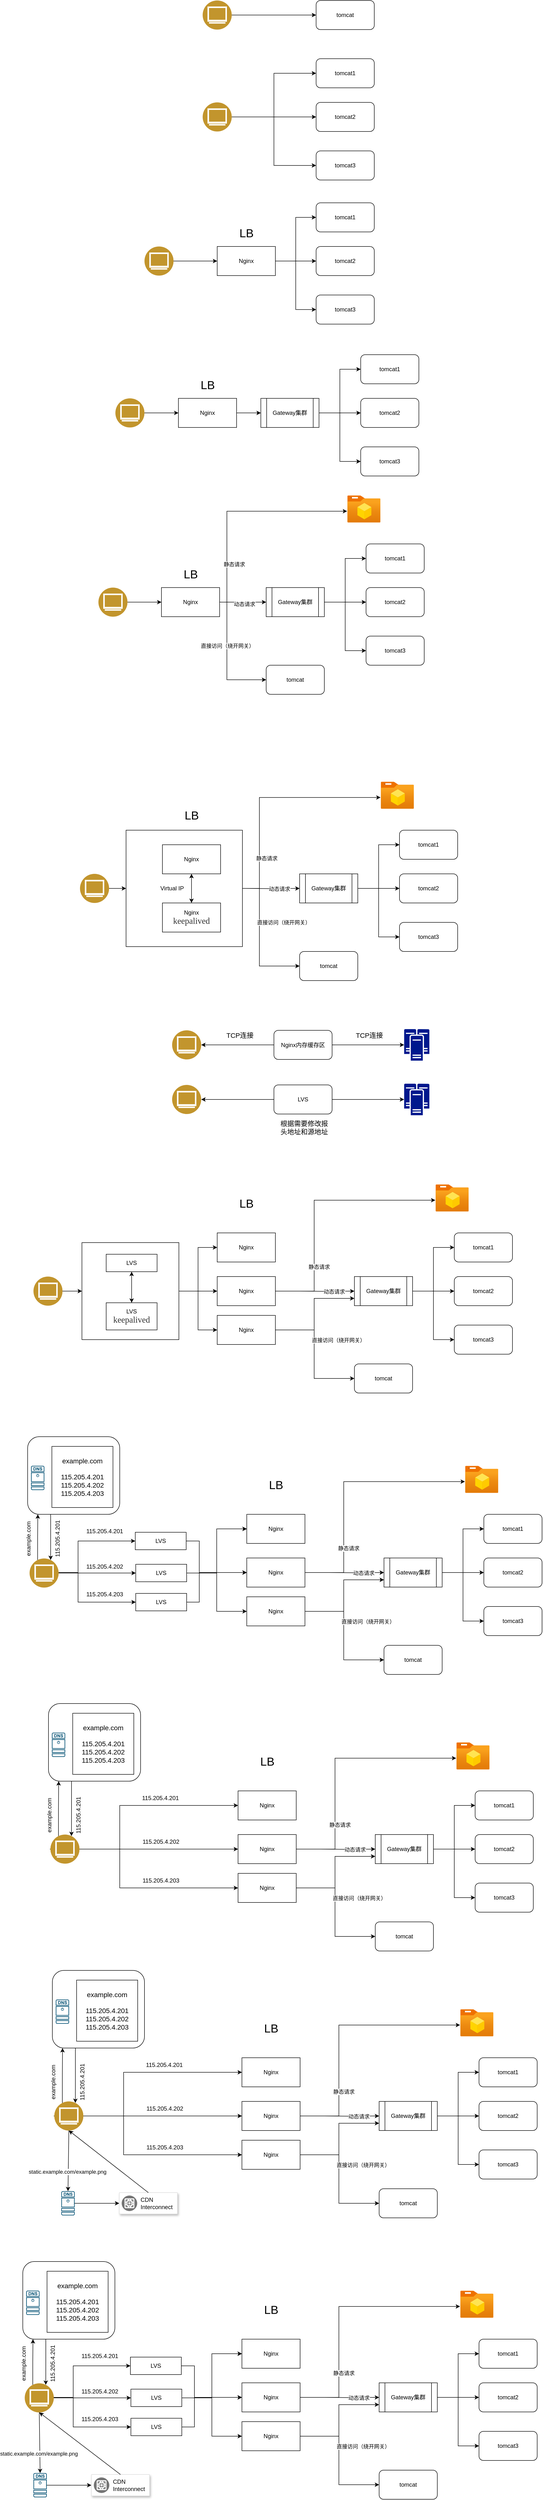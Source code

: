 <mxfile version="15.1.1" type="github">
  <diagram id="qcZ0bdx1zwvSYRIen7Kd" name="负载均衡架构演变">
    <mxGraphModel dx="2591" dy="762" grid="1" gridSize="10" guides="1" tooltips="1" connect="1" arrows="1" fold="1" page="1" pageScale="1" pageWidth="1169" pageHeight="1654" math="0" shadow="0">
      <root>
        <mxCell id="0" />
        <mxCell id="1" parent="0" />
        <mxCell id="mUGOG3NJcuzfk7SKJ7IW-238" style="edgeStyle=orthogonalEdgeStyle;rounded=0;orthogonalLoop=1;jettySize=auto;html=1;exitX=0.25;exitY=1;exitDx=0;exitDy=0;entryX=0.75;entryY=0;entryDx=0;entryDy=0;" edge="1" parent="1" source="mUGOG3NJcuzfk7SKJ7IW-237" target="mUGOG3NJcuzfk7SKJ7IW-193">
          <mxGeometry relative="1" as="geometry" />
        </mxCell>
        <mxCell id="mUGOG3NJcuzfk7SKJ7IW-237" value="" style="rounded=1;whiteSpace=wrap;html=1;" vertex="1" parent="1">
          <mxGeometry x="52" y="3020" width="190" height="160" as="geometry" />
        </mxCell>
        <mxCell id="mUGOG3NJcuzfk7SKJ7IW-109" style="edgeStyle=orthogonalEdgeStyle;rounded=0;orthogonalLoop=1;jettySize=auto;html=1;exitX=1;exitY=0.5;exitDx=0;exitDy=0;entryX=0;entryY=0.5;entryDx=0;entryDy=0;" edge="1" parent="1" source="mUGOG3NJcuzfk7SKJ7IW-108" target="mUGOG3NJcuzfk7SKJ7IW-99">
          <mxGeometry relative="1" as="geometry">
            <Array as="points">
              <mxPoint x="530" y="1890" />
              <mxPoint x="530" y="2050" />
            </Array>
          </mxGeometry>
        </mxCell>
        <mxCell id="mUGOG3NJcuzfk7SKJ7IW-111" value="直接访问（绕开网关）" style="edgeLabel;html=1;align=center;verticalAlign=middle;resizable=0;points=[];" vertex="1" connectable="0" parent="mUGOG3NJcuzfk7SKJ7IW-109">
          <mxGeometry x="-0.344" y="-1" relative="1" as="geometry">
            <mxPoint x="51" y="14" as="offset" />
          </mxGeometry>
        </mxCell>
        <mxCell id="mUGOG3NJcuzfk7SKJ7IW-108" value="" style="whiteSpace=wrap;html=1;aspect=fixed;" vertex="1" parent="1">
          <mxGeometry x="255" y="1770" width="240" height="240" as="geometry" />
        </mxCell>
        <mxCell id="mUGOG3NJcuzfk7SKJ7IW-6" style="edgeStyle=orthogonalEdgeStyle;rounded=0;orthogonalLoop=1;jettySize=auto;html=1;exitX=1;exitY=0.5;exitDx=0;exitDy=0;entryX=0;entryY=0.5;entryDx=0;entryDy=0;" edge="1" parent="1" source="mUGOG3NJcuzfk7SKJ7IW-2" target="mUGOG3NJcuzfk7SKJ7IW-3">
          <mxGeometry relative="1" as="geometry" />
        </mxCell>
        <mxCell id="mUGOG3NJcuzfk7SKJ7IW-2" value="" style="aspect=fixed;perimeter=ellipsePerimeter;html=1;align=center;shadow=0;dashed=0;fontColor=#4277BB;labelBackgroundColor=#ffffff;fontSize=12;spacingTop=3;image;image=img/lib/ibm/users/browser.svg;" vertex="1" parent="1">
          <mxGeometry x="413" y="60" width="60" height="60" as="geometry" />
        </mxCell>
        <mxCell id="mUGOG3NJcuzfk7SKJ7IW-3" value="tomcat" style="rounded=1;whiteSpace=wrap;html=1;" vertex="1" parent="1">
          <mxGeometry x="647" y="60" width="120" height="60" as="geometry" />
        </mxCell>
        <mxCell id="mUGOG3NJcuzfk7SKJ7IW-7" style="edgeStyle=orthogonalEdgeStyle;rounded=0;orthogonalLoop=1;jettySize=auto;html=1;exitX=1;exitY=0.5;exitDx=0;exitDy=0;entryX=0;entryY=0.5;entryDx=0;entryDy=0;" edge="1" parent="1" source="mUGOG3NJcuzfk7SKJ7IW-8" target="mUGOG3NJcuzfk7SKJ7IW-9">
          <mxGeometry relative="1" as="geometry" />
        </mxCell>
        <mxCell id="mUGOG3NJcuzfk7SKJ7IW-13" style="edgeStyle=orthogonalEdgeStyle;rounded=0;orthogonalLoop=1;jettySize=auto;html=1;exitX=1;exitY=0.5;exitDx=0;exitDy=0;entryX=0;entryY=0.5;entryDx=0;entryDy=0;" edge="1" parent="1" source="mUGOG3NJcuzfk7SKJ7IW-8" target="mUGOG3NJcuzfk7SKJ7IW-11">
          <mxGeometry relative="1" as="geometry" />
        </mxCell>
        <mxCell id="mUGOG3NJcuzfk7SKJ7IW-14" style="edgeStyle=orthogonalEdgeStyle;rounded=0;orthogonalLoop=1;jettySize=auto;html=1;exitX=1;exitY=0.5;exitDx=0;exitDy=0;entryX=0;entryY=0.5;entryDx=0;entryDy=0;" edge="1" parent="1" source="mUGOG3NJcuzfk7SKJ7IW-8" target="mUGOG3NJcuzfk7SKJ7IW-10">
          <mxGeometry relative="1" as="geometry" />
        </mxCell>
        <mxCell id="mUGOG3NJcuzfk7SKJ7IW-8" value="" style="aspect=fixed;perimeter=ellipsePerimeter;html=1;align=center;shadow=0;dashed=0;fontColor=#4277BB;labelBackgroundColor=#ffffff;fontSize=12;spacingTop=3;image;image=img/lib/ibm/users/browser.svg;" vertex="1" parent="1">
          <mxGeometry x="413" y="270" width="60" height="60" as="geometry" />
        </mxCell>
        <mxCell id="mUGOG3NJcuzfk7SKJ7IW-9" value="tomcat2" style="rounded=1;whiteSpace=wrap;html=1;" vertex="1" parent="1">
          <mxGeometry x="647" y="270" width="120" height="60" as="geometry" />
        </mxCell>
        <mxCell id="mUGOG3NJcuzfk7SKJ7IW-10" value="tomcat3" style="rounded=1;whiteSpace=wrap;html=1;" vertex="1" parent="1">
          <mxGeometry x="647" y="370" width="120" height="60" as="geometry" />
        </mxCell>
        <mxCell id="mUGOG3NJcuzfk7SKJ7IW-11" value="tomcat1" style="rounded=1;whiteSpace=wrap;html=1;" vertex="1" parent="1">
          <mxGeometry x="647" y="180" width="120" height="60" as="geometry" />
        </mxCell>
        <mxCell id="mUGOG3NJcuzfk7SKJ7IW-27" style="edgeStyle=orthogonalEdgeStyle;rounded=0;orthogonalLoop=1;jettySize=auto;html=1;exitX=1;exitY=0.5;exitDx=0;exitDy=0;entryX=0;entryY=0.5;entryDx=0;entryDy=0;" edge="1" parent="1" source="mUGOG3NJcuzfk7SKJ7IW-18" target="mUGOG3NJcuzfk7SKJ7IW-26">
          <mxGeometry relative="1" as="geometry" />
        </mxCell>
        <mxCell id="mUGOG3NJcuzfk7SKJ7IW-18" value="" style="aspect=fixed;perimeter=ellipsePerimeter;html=1;align=center;shadow=0;dashed=0;fontColor=#4277BB;labelBackgroundColor=#ffffff;fontSize=12;spacingTop=3;image;image=img/lib/ibm/users/browser.svg;" vertex="1" parent="1">
          <mxGeometry x="293" y="567" width="60" height="60" as="geometry" />
        </mxCell>
        <mxCell id="mUGOG3NJcuzfk7SKJ7IW-19" value="tomcat2" style="rounded=1;whiteSpace=wrap;html=1;" vertex="1" parent="1">
          <mxGeometry x="647" y="567" width="120" height="60" as="geometry" />
        </mxCell>
        <mxCell id="mUGOG3NJcuzfk7SKJ7IW-20" value="tomcat3" style="rounded=1;whiteSpace=wrap;html=1;" vertex="1" parent="1">
          <mxGeometry x="647" y="667" width="120" height="60" as="geometry" />
        </mxCell>
        <mxCell id="mUGOG3NJcuzfk7SKJ7IW-21" value="tomcat1" style="rounded=1;whiteSpace=wrap;html=1;" vertex="1" parent="1">
          <mxGeometry x="647" y="477" width="120" height="60" as="geometry" />
        </mxCell>
        <mxCell id="mUGOG3NJcuzfk7SKJ7IW-28" style="edgeStyle=orthogonalEdgeStyle;rounded=0;orthogonalLoop=1;jettySize=auto;html=1;exitX=1;exitY=0.5;exitDx=0;exitDy=0;entryX=0;entryY=0.5;entryDx=0;entryDy=0;" edge="1" parent="1" source="mUGOG3NJcuzfk7SKJ7IW-26" target="mUGOG3NJcuzfk7SKJ7IW-19">
          <mxGeometry relative="1" as="geometry" />
        </mxCell>
        <mxCell id="mUGOG3NJcuzfk7SKJ7IW-29" style="edgeStyle=orthogonalEdgeStyle;rounded=0;orthogonalLoop=1;jettySize=auto;html=1;exitX=1;exitY=0.5;exitDx=0;exitDy=0;entryX=0;entryY=0.5;entryDx=0;entryDy=0;" edge="1" parent="1" source="mUGOG3NJcuzfk7SKJ7IW-26" target="mUGOG3NJcuzfk7SKJ7IW-21">
          <mxGeometry relative="1" as="geometry" />
        </mxCell>
        <mxCell id="mUGOG3NJcuzfk7SKJ7IW-30" style="edgeStyle=orthogonalEdgeStyle;rounded=0;orthogonalLoop=1;jettySize=auto;html=1;exitX=1;exitY=0.5;exitDx=0;exitDy=0;entryX=0;entryY=0.5;entryDx=0;entryDy=0;" edge="1" parent="1" source="mUGOG3NJcuzfk7SKJ7IW-26" target="mUGOG3NJcuzfk7SKJ7IW-20">
          <mxGeometry relative="1" as="geometry" />
        </mxCell>
        <mxCell id="mUGOG3NJcuzfk7SKJ7IW-26" value="Nginx" style="rounded=0;whiteSpace=wrap;html=1;" vertex="1" parent="1">
          <mxGeometry x="443" y="567" width="120" height="60" as="geometry" />
        </mxCell>
        <mxCell id="mUGOG3NJcuzfk7SKJ7IW-31" value="&lt;font style=&quot;font-size: 24px&quot;&gt;LB&lt;/font&gt;" style="text;html=1;align=center;verticalAlign=middle;resizable=0;points=[];autosize=1;strokeColor=none;fillColor=none;" vertex="1" parent="1">
          <mxGeometry x="478" y="530" width="50" height="20" as="geometry" />
        </mxCell>
        <mxCell id="mUGOG3NJcuzfk7SKJ7IW-53" style="edgeStyle=orthogonalEdgeStyle;rounded=0;orthogonalLoop=1;jettySize=auto;html=1;exitX=1;exitY=0.5;exitDx=0;exitDy=0;entryX=0;entryY=0.5;entryDx=0;entryDy=0;" edge="1" parent="1" source="mUGOG3NJcuzfk7SKJ7IW-39" target="mUGOG3NJcuzfk7SKJ7IW-48">
          <mxGeometry relative="1" as="geometry" />
        </mxCell>
        <mxCell id="mUGOG3NJcuzfk7SKJ7IW-39" value="" style="aspect=fixed;perimeter=ellipsePerimeter;html=1;align=center;shadow=0;dashed=0;fontColor=#4277BB;labelBackgroundColor=#ffffff;fontSize=12;spacingTop=3;image;image=img/lib/ibm/users/browser.svg;" vertex="1" parent="1">
          <mxGeometry x="233" y="880" width="60" height="60" as="geometry" />
        </mxCell>
        <mxCell id="mUGOG3NJcuzfk7SKJ7IW-40" value="tomcat2" style="rounded=1;whiteSpace=wrap;html=1;" vertex="1" parent="1">
          <mxGeometry x="739" y="880" width="120" height="60" as="geometry" />
        </mxCell>
        <mxCell id="mUGOG3NJcuzfk7SKJ7IW-41" value="tomcat3" style="rounded=1;whiteSpace=wrap;html=1;" vertex="1" parent="1">
          <mxGeometry x="739" y="980" width="120" height="60" as="geometry" />
        </mxCell>
        <mxCell id="mUGOG3NJcuzfk7SKJ7IW-42" value="tomcat1" style="rounded=1;whiteSpace=wrap;html=1;" vertex="1" parent="1">
          <mxGeometry x="739" y="790" width="120" height="60" as="geometry" />
        </mxCell>
        <mxCell id="mUGOG3NJcuzfk7SKJ7IW-43" style="edgeStyle=orthogonalEdgeStyle;rounded=0;orthogonalLoop=1;jettySize=auto;html=1;exitX=1;exitY=0.5;exitDx=0;exitDy=0;entryX=0;entryY=0.5;entryDx=0;entryDy=0;" edge="1" parent="1" source="mUGOG3NJcuzfk7SKJ7IW-51" target="mUGOG3NJcuzfk7SKJ7IW-40">
          <mxGeometry relative="1" as="geometry">
            <mxPoint x="655" y="910" as="sourcePoint" />
          </mxGeometry>
        </mxCell>
        <mxCell id="mUGOG3NJcuzfk7SKJ7IW-44" style="edgeStyle=orthogonalEdgeStyle;rounded=0;orthogonalLoop=1;jettySize=auto;html=1;exitX=1;exitY=0.5;exitDx=0;exitDy=0;entryX=0;entryY=0.5;entryDx=0;entryDy=0;" edge="1" parent="1" source="mUGOG3NJcuzfk7SKJ7IW-51" target="mUGOG3NJcuzfk7SKJ7IW-42">
          <mxGeometry relative="1" as="geometry">
            <mxPoint x="655" y="910" as="sourcePoint" />
          </mxGeometry>
        </mxCell>
        <mxCell id="mUGOG3NJcuzfk7SKJ7IW-45" style="edgeStyle=orthogonalEdgeStyle;rounded=0;orthogonalLoop=1;jettySize=auto;html=1;exitX=1;exitY=0.5;exitDx=0;exitDy=0;entryX=0;entryY=0.5;entryDx=0;entryDy=0;" edge="1" parent="1" source="mUGOG3NJcuzfk7SKJ7IW-51" target="mUGOG3NJcuzfk7SKJ7IW-41">
          <mxGeometry relative="1" as="geometry">
            <mxPoint x="655" y="910" as="sourcePoint" />
          </mxGeometry>
        </mxCell>
        <mxCell id="mUGOG3NJcuzfk7SKJ7IW-52" style="edgeStyle=orthogonalEdgeStyle;rounded=0;orthogonalLoop=1;jettySize=auto;html=1;exitX=1;exitY=0.5;exitDx=0;exitDy=0;entryX=0;entryY=0.5;entryDx=0;entryDy=0;" edge="1" parent="1" source="mUGOG3NJcuzfk7SKJ7IW-48" target="mUGOG3NJcuzfk7SKJ7IW-51">
          <mxGeometry relative="1" as="geometry" />
        </mxCell>
        <mxCell id="mUGOG3NJcuzfk7SKJ7IW-48" value="Nginx" style="rounded=0;whiteSpace=wrap;html=1;" vertex="1" parent="1">
          <mxGeometry x="363" y="880" width="120" height="60" as="geometry" />
        </mxCell>
        <mxCell id="mUGOG3NJcuzfk7SKJ7IW-49" value="&lt;font style=&quot;font-size: 24px&quot;&gt;LB&lt;/font&gt;" style="text;html=1;align=center;verticalAlign=middle;resizable=0;points=[];autosize=1;strokeColor=none;fillColor=none;" vertex="1" parent="1">
          <mxGeometry x="398" y="843" width="50" height="20" as="geometry" />
        </mxCell>
        <mxCell id="mUGOG3NJcuzfk7SKJ7IW-51" value="Gateway集群" style="shape=process;whiteSpace=wrap;html=1;backgroundOutline=1;" vertex="1" parent="1">
          <mxGeometry x="533" y="880" width="120" height="60" as="geometry" />
        </mxCell>
        <mxCell id="mUGOG3NJcuzfk7SKJ7IW-57" style="edgeStyle=orthogonalEdgeStyle;rounded=0;orthogonalLoop=1;jettySize=auto;html=1;exitX=1;exitY=0.5;exitDx=0;exitDy=0;entryX=0;entryY=0.5;entryDx=0;entryDy=0;" edge="1" parent="1" source="mUGOG3NJcuzfk7SKJ7IW-58" target="mUGOG3NJcuzfk7SKJ7IW-66">
          <mxGeometry relative="1" as="geometry" />
        </mxCell>
        <mxCell id="mUGOG3NJcuzfk7SKJ7IW-58" value="" style="aspect=fixed;perimeter=ellipsePerimeter;html=1;align=center;shadow=0;dashed=0;fontColor=#4277BB;labelBackgroundColor=#ffffff;fontSize=12;spacingTop=3;image;image=img/lib/ibm/users/browser.svg;" vertex="1" parent="1">
          <mxGeometry x="198" y="1270" width="60" height="60" as="geometry" />
        </mxCell>
        <mxCell id="mUGOG3NJcuzfk7SKJ7IW-59" value="tomcat2" style="rounded=1;whiteSpace=wrap;html=1;" vertex="1" parent="1">
          <mxGeometry x="750" y="1270" width="120" height="60" as="geometry" />
        </mxCell>
        <mxCell id="mUGOG3NJcuzfk7SKJ7IW-60" value="tomcat3" style="rounded=1;whiteSpace=wrap;html=1;" vertex="1" parent="1">
          <mxGeometry x="750" y="1370" width="120" height="60" as="geometry" />
        </mxCell>
        <mxCell id="mUGOG3NJcuzfk7SKJ7IW-61" value="tomcat1" style="rounded=1;whiteSpace=wrap;html=1;" vertex="1" parent="1">
          <mxGeometry x="750" y="1180" width="120" height="60" as="geometry" />
        </mxCell>
        <mxCell id="mUGOG3NJcuzfk7SKJ7IW-62" style="edgeStyle=orthogonalEdgeStyle;rounded=0;orthogonalLoop=1;jettySize=auto;html=1;exitX=1;exitY=0.5;exitDx=0;exitDy=0;entryX=0;entryY=0.5;entryDx=0;entryDy=0;" edge="1" parent="1" source="mUGOG3NJcuzfk7SKJ7IW-68" target="mUGOG3NJcuzfk7SKJ7IW-59">
          <mxGeometry relative="1" as="geometry">
            <mxPoint x="666" y="1300" as="sourcePoint" />
          </mxGeometry>
        </mxCell>
        <mxCell id="mUGOG3NJcuzfk7SKJ7IW-63" style="edgeStyle=orthogonalEdgeStyle;rounded=0;orthogonalLoop=1;jettySize=auto;html=1;exitX=1;exitY=0.5;exitDx=0;exitDy=0;entryX=0;entryY=0.5;entryDx=0;entryDy=0;" edge="1" parent="1" source="mUGOG3NJcuzfk7SKJ7IW-68" target="mUGOG3NJcuzfk7SKJ7IW-61">
          <mxGeometry relative="1" as="geometry">
            <mxPoint x="666" y="1300" as="sourcePoint" />
          </mxGeometry>
        </mxCell>
        <mxCell id="mUGOG3NJcuzfk7SKJ7IW-64" style="edgeStyle=orthogonalEdgeStyle;rounded=0;orthogonalLoop=1;jettySize=auto;html=1;exitX=1;exitY=0.5;exitDx=0;exitDy=0;entryX=0;entryY=0.5;entryDx=0;entryDy=0;" edge="1" parent="1" source="mUGOG3NJcuzfk7SKJ7IW-68" target="mUGOG3NJcuzfk7SKJ7IW-60">
          <mxGeometry relative="1" as="geometry">
            <mxPoint x="666" y="1300" as="sourcePoint" />
          </mxGeometry>
        </mxCell>
        <mxCell id="mUGOG3NJcuzfk7SKJ7IW-69" style="edgeStyle=orthogonalEdgeStyle;rounded=0;orthogonalLoop=1;jettySize=auto;html=1;exitX=1;exitY=0.5;exitDx=0;exitDy=0;entryX=0;entryY=0.5;entryDx=0;entryDy=0;" edge="1" parent="1" source="mUGOG3NJcuzfk7SKJ7IW-66" target="mUGOG3NJcuzfk7SKJ7IW-68">
          <mxGeometry relative="1" as="geometry" />
        </mxCell>
        <mxCell id="mUGOG3NJcuzfk7SKJ7IW-70" value="动态请求" style="edgeLabel;html=1;align=center;verticalAlign=middle;resizable=0;points=[];" vertex="1" connectable="0" parent="mUGOG3NJcuzfk7SKJ7IW-69">
          <mxGeometry x="-0.201" y="3" relative="1" as="geometry">
            <mxPoint x="12" y="7" as="offset" />
          </mxGeometry>
        </mxCell>
        <mxCell id="mUGOG3NJcuzfk7SKJ7IW-75" style="edgeStyle=orthogonalEdgeStyle;rounded=0;orthogonalLoop=1;jettySize=auto;html=1;exitX=1;exitY=0.5;exitDx=0;exitDy=0;entryX=-0.009;entryY=0.582;entryDx=0;entryDy=0;entryPerimeter=0;" edge="1" parent="1" source="mUGOG3NJcuzfk7SKJ7IW-66" target="mUGOG3NJcuzfk7SKJ7IW-72">
          <mxGeometry relative="1" as="geometry">
            <Array as="points">
              <mxPoint x="463" y="1300" />
              <mxPoint x="463" y="1113" />
            </Array>
          </mxGeometry>
        </mxCell>
        <mxCell id="mUGOG3NJcuzfk7SKJ7IW-77" value="静态请求" style="edgeLabel;html=1;align=center;verticalAlign=middle;resizable=0;points=[];" vertex="1" connectable="0" parent="mUGOG3NJcuzfk7SKJ7IW-75">
          <mxGeometry x="-0.656" y="1" relative="1" as="geometry">
            <mxPoint x="16" y="-16" as="offset" />
          </mxGeometry>
        </mxCell>
        <mxCell id="mUGOG3NJcuzfk7SKJ7IW-79" style="edgeStyle=orthogonalEdgeStyle;rounded=0;orthogonalLoop=1;jettySize=auto;html=1;exitX=1;exitY=0.5;exitDx=0;exitDy=0;entryX=0;entryY=0.5;entryDx=0;entryDy=0;" edge="1" parent="1" source="mUGOG3NJcuzfk7SKJ7IW-66" target="mUGOG3NJcuzfk7SKJ7IW-78">
          <mxGeometry relative="1" as="geometry">
            <Array as="points">
              <mxPoint x="463" y="1300" />
              <mxPoint x="463" y="1460" />
            </Array>
          </mxGeometry>
        </mxCell>
        <mxCell id="mUGOG3NJcuzfk7SKJ7IW-80" value="直接访问（绕开网关）" style="edgeLabel;html=1;align=center;verticalAlign=middle;resizable=0;points=[];" vertex="1" connectable="0" parent="mUGOG3NJcuzfk7SKJ7IW-79">
          <mxGeometry x="-0.178" y="1" relative="1" as="geometry">
            <mxPoint as="offset" />
          </mxGeometry>
        </mxCell>
        <mxCell id="mUGOG3NJcuzfk7SKJ7IW-66" value="Nginx" style="rounded=0;whiteSpace=wrap;html=1;" vertex="1" parent="1">
          <mxGeometry x="328" y="1270" width="120" height="60" as="geometry" />
        </mxCell>
        <mxCell id="mUGOG3NJcuzfk7SKJ7IW-67" value="&lt;font style=&quot;font-size: 24px&quot;&gt;LB&lt;/font&gt;" style="text;html=1;align=center;verticalAlign=middle;resizable=0;points=[];autosize=1;strokeColor=none;fillColor=none;" vertex="1" parent="1">
          <mxGeometry x="363" y="1233" width="50" height="20" as="geometry" />
        </mxCell>
        <mxCell id="mUGOG3NJcuzfk7SKJ7IW-68" value="Gateway集群" style="shape=process;whiteSpace=wrap;html=1;backgroundOutline=1;" vertex="1" parent="1">
          <mxGeometry x="544" y="1270" width="120" height="60" as="geometry" />
        </mxCell>
        <mxCell id="mUGOG3NJcuzfk7SKJ7IW-72" value="" style="aspect=fixed;html=1;points=[];align=center;image;fontSize=12;image=img/lib/azure2/general/Resource_Explorer.svg;" vertex="1" parent="1">
          <mxGeometry x="711.6" y="1080" width="68" height="56.0" as="geometry" />
        </mxCell>
        <mxCell id="mUGOG3NJcuzfk7SKJ7IW-78" value="tomcat" style="rounded=1;whiteSpace=wrap;html=1;" vertex="1" parent="1">
          <mxGeometry x="544" y="1430" width="120" height="60" as="geometry" />
        </mxCell>
        <mxCell id="mUGOG3NJcuzfk7SKJ7IW-112" style="edgeStyle=orthogonalEdgeStyle;rounded=0;orthogonalLoop=1;jettySize=auto;html=1;exitX=1;exitY=0.5;exitDx=0;exitDy=0;entryX=0;entryY=0.5;entryDx=0;entryDy=0;" edge="1" parent="1" source="mUGOG3NJcuzfk7SKJ7IW-82" target="mUGOG3NJcuzfk7SKJ7IW-108">
          <mxGeometry relative="1" as="geometry" />
        </mxCell>
        <mxCell id="mUGOG3NJcuzfk7SKJ7IW-82" value="" style="aspect=fixed;perimeter=ellipsePerimeter;html=1;align=center;shadow=0;dashed=0;fontColor=#4277BB;labelBackgroundColor=#ffffff;fontSize=12;spacingTop=3;image;image=img/lib/ibm/users/browser.svg;" vertex="1" parent="1">
          <mxGeometry x="160" y="1860" width="60" height="60" as="geometry" />
        </mxCell>
        <mxCell id="mUGOG3NJcuzfk7SKJ7IW-83" value="tomcat2" style="rounded=1;whiteSpace=wrap;html=1;" vertex="1" parent="1">
          <mxGeometry x="819" y="1860" width="120" height="60" as="geometry" />
        </mxCell>
        <mxCell id="mUGOG3NJcuzfk7SKJ7IW-84" value="tomcat3" style="rounded=1;whiteSpace=wrap;html=1;" vertex="1" parent="1">
          <mxGeometry x="819" y="1960" width="120" height="60" as="geometry" />
        </mxCell>
        <mxCell id="mUGOG3NJcuzfk7SKJ7IW-85" value="tomcat1" style="rounded=1;whiteSpace=wrap;html=1;" vertex="1" parent="1">
          <mxGeometry x="819" y="1770" width="120" height="60" as="geometry" />
        </mxCell>
        <mxCell id="mUGOG3NJcuzfk7SKJ7IW-86" style="edgeStyle=orthogonalEdgeStyle;rounded=0;orthogonalLoop=1;jettySize=auto;html=1;exitX=1;exitY=0.5;exitDx=0;exitDy=0;entryX=0;entryY=0.5;entryDx=0;entryDy=0;" edge="1" parent="1" source="mUGOG3NJcuzfk7SKJ7IW-97" target="mUGOG3NJcuzfk7SKJ7IW-83">
          <mxGeometry relative="1" as="geometry">
            <mxPoint x="735" y="1890" as="sourcePoint" />
          </mxGeometry>
        </mxCell>
        <mxCell id="mUGOG3NJcuzfk7SKJ7IW-87" style="edgeStyle=orthogonalEdgeStyle;rounded=0;orthogonalLoop=1;jettySize=auto;html=1;exitX=1;exitY=0.5;exitDx=0;exitDy=0;entryX=0;entryY=0.5;entryDx=0;entryDy=0;" edge="1" parent="1" source="mUGOG3NJcuzfk7SKJ7IW-97" target="mUGOG3NJcuzfk7SKJ7IW-85">
          <mxGeometry relative="1" as="geometry">
            <mxPoint x="735" y="1890" as="sourcePoint" />
          </mxGeometry>
        </mxCell>
        <mxCell id="mUGOG3NJcuzfk7SKJ7IW-88" style="edgeStyle=orthogonalEdgeStyle;rounded=0;orthogonalLoop=1;jettySize=auto;html=1;exitX=1;exitY=0.5;exitDx=0;exitDy=0;entryX=0;entryY=0.5;entryDx=0;entryDy=0;" edge="1" parent="1" source="mUGOG3NJcuzfk7SKJ7IW-97" target="mUGOG3NJcuzfk7SKJ7IW-84">
          <mxGeometry relative="1" as="geometry">
            <mxPoint x="735" y="1890" as="sourcePoint" />
          </mxGeometry>
        </mxCell>
        <mxCell id="mUGOG3NJcuzfk7SKJ7IW-89" style="edgeStyle=orthogonalEdgeStyle;rounded=0;orthogonalLoop=1;jettySize=auto;html=1;entryX=0;entryY=0.5;entryDx=0;entryDy=0;" edge="1" parent="1" target="mUGOG3NJcuzfk7SKJ7IW-97">
          <mxGeometry relative="1" as="geometry">
            <mxPoint x="500" y="1890" as="sourcePoint" />
          </mxGeometry>
        </mxCell>
        <mxCell id="mUGOG3NJcuzfk7SKJ7IW-90" value="动态请求" style="edgeLabel;html=1;align=center;verticalAlign=middle;resizable=0;points=[];" vertex="1" connectable="0" parent="mUGOG3NJcuzfk7SKJ7IW-89">
          <mxGeometry x="-0.201" y="3" relative="1" as="geometry">
            <mxPoint x="25" y="3" as="offset" />
          </mxGeometry>
        </mxCell>
        <mxCell id="mUGOG3NJcuzfk7SKJ7IW-91" style="edgeStyle=orthogonalEdgeStyle;rounded=0;orthogonalLoop=1;jettySize=auto;html=1;exitX=1;exitY=0.5;exitDx=0;exitDy=0;entryX=-0.009;entryY=0.582;entryDx=0;entryDy=0;entryPerimeter=0;" edge="1" parent="1" source="mUGOG3NJcuzfk7SKJ7IW-108" target="mUGOG3NJcuzfk7SKJ7IW-98">
          <mxGeometry relative="1" as="geometry">
            <Array as="points">
              <mxPoint x="530" y="1890" />
              <mxPoint x="530" y="1703" />
            </Array>
            <mxPoint x="517" y="1890" as="sourcePoint" />
          </mxGeometry>
        </mxCell>
        <mxCell id="mUGOG3NJcuzfk7SKJ7IW-92" value="静态请求" style="edgeLabel;html=1;align=center;verticalAlign=middle;resizable=0;points=[];" vertex="1" connectable="0" parent="mUGOG3NJcuzfk7SKJ7IW-91">
          <mxGeometry x="-0.656" y="1" relative="1" as="geometry">
            <mxPoint x="16" y="-16" as="offset" />
          </mxGeometry>
        </mxCell>
        <mxCell id="mUGOG3NJcuzfk7SKJ7IW-95" value="Nginx" style="rounded=0;whiteSpace=wrap;html=1;" vertex="1" parent="1">
          <mxGeometry x="330" y="1800" width="120" height="60" as="geometry" />
        </mxCell>
        <mxCell id="mUGOG3NJcuzfk7SKJ7IW-96" value="&lt;font style=&quot;font-size: 24px&quot;&gt;LB&lt;/font&gt;" style="text;html=1;align=center;verticalAlign=middle;resizable=0;points=[];autosize=1;strokeColor=none;fillColor=none;" vertex="1" parent="1">
          <mxGeometry x="365" y="1730" width="50" height="20" as="geometry" />
        </mxCell>
        <mxCell id="mUGOG3NJcuzfk7SKJ7IW-97" value="Gateway集群" style="shape=process;whiteSpace=wrap;html=1;backgroundOutline=1;" vertex="1" parent="1">
          <mxGeometry x="613" y="1860" width="120" height="60" as="geometry" />
        </mxCell>
        <mxCell id="mUGOG3NJcuzfk7SKJ7IW-98" value="" style="aspect=fixed;html=1;points=[];align=center;image;fontSize=12;image=img/lib/azure2/general/Resource_Explorer.svg;" vertex="1" parent="1">
          <mxGeometry x="780.6" y="1670" width="68" height="56.0" as="geometry" />
        </mxCell>
        <mxCell id="mUGOG3NJcuzfk7SKJ7IW-99" value="tomcat" style="rounded=1;whiteSpace=wrap;html=1;" vertex="1" parent="1">
          <mxGeometry x="613" y="2020" width="120" height="60" as="geometry" />
        </mxCell>
        <mxCell id="mUGOG3NJcuzfk7SKJ7IW-100" value="Nginx&lt;br&gt;&lt;span style=&quot;color: rgb(51 , 51 , 51) ; font-family: &amp;#34;merriweather&amp;#34; , &amp;#34;pt serif&amp;#34; , &amp;#34;georgia&amp;#34; , &amp;#34;times new roman&amp;#34; , &amp;#34;stsong&amp;#34; , &amp;#34;segoe ui emoji&amp;#34; , serif ; font-size: 17.5px ; background-color: rgb(255 , 255 , 255)&quot;&gt;keepalived &lt;/span&gt;" style="rounded=0;whiteSpace=wrap;html=1;" vertex="1" parent="1">
          <mxGeometry x="330" y="1920" width="120" height="60" as="geometry" />
        </mxCell>
        <mxCell id="mUGOG3NJcuzfk7SKJ7IW-104" value="Virtual IP" style="text;html=1;strokeColor=none;fillColor=none;align=center;verticalAlign=middle;whiteSpace=wrap;rounded=0;" vertex="1" parent="1">
          <mxGeometry x="320" y="1880" width="60" height="20" as="geometry" />
        </mxCell>
        <mxCell id="mUGOG3NJcuzfk7SKJ7IW-106" value="" style="endArrow=classic;startArrow=classic;html=1;entryX=0.5;entryY=1;entryDx=0;entryDy=0;exitX=0.5;exitY=0;exitDx=0;exitDy=0;" edge="1" parent="1" source="mUGOG3NJcuzfk7SKJ7IW-100" target="mUGOG3NJcuzfk7SKJ7IW-95">
          <mxGeometry width="50" height="50" relative="1" as="geometry">
            <mxPoint x="390" y="1910" as="sourcePoint" />
            <mxPoint x="389.5" y="1880" as="targetPoint" />
          </mxGeometry>
        </mxCell>
        <mxCell id="mUGOG3NJcuzfk7SKJ7IW-113" value="" style="aspect=fixed;perimeter=ellipsePerimeter;html=1;align=center;shadow=0;dashed=0;fontColor=#4277BB;labelBackgroundColor=#ffffff;fontSize=12;spacingTop=3;image;image=img/lib/ibm/users/browser.svg;" vertex="1" parent="1">
          <mxGeometry x="350" y="2182.5" width="60" height="60" as="geometry" />
        </mxCell>
        <mxCell id="mUGOG3NJcuzfk7SKJ7IW-116" style="edgeStyle=orthogonalEdgeStyle;rounded=0;orthogonalLoop=1;jettySize=auto;html=1;exitX=0;exitY=0.5;exitDx=0;exitDy=0;" edge="1" parent="1" source="mUGOG3NJcuzfk7SKJ7IW-114" target="mUGOG3NJcuzfk7SKJ7IW-113">
          <mxGeometry relative="1" as="geometry" />
        </mxCell>
        <mxCell id="mUGOG3NJcuzfk7SKJ7IW-117" style="edgeStyle=orthogonalEdgeStyle;rounded=0;orthogonalLoop=1;jettySize=auto;html=1;exitX=1;exitY=0.5;exitDx=0;exitDy=0;entryX=0;entryY=0.5;entryDx=0;entryDy=0;entryPerimeter=0;" edge="1" parent="1" source="mUGOG3NJcuzfk7SKJ7IW-114" target="mUGOG3NJcuzfk7SKJ7IW-115">
          <mxGeometry relative="1" as="geometry" />
        </mxCell>
        <mxCell id="mUGOG3NJcuzfk7SKJ7IW-114" value="Nginx内存缓存区" style="rounded=1;whiteSpace=wrap;html=1;" vertex="1" parent="1">
          <mxGeometry x="560" y="2182.5" width="120" height="60" as="geometry" />
        </mxCell>
        <mxCell id="mUGOG3NJcuzfk7SKJ7IW-115" value="" style="sketch=0;aspect=fixed;pointerEvents=1;shadow=0;dashed=0;html=1;strokeColor=none;labelPosition=center;verticalLabelPosition=bottom;verticalAlign=top;align=center;fillColor=#00188D;shape=mxgraph.mscae.enterprise.cluster_server" vertex="1" parent="1">
          <mxGeometry x="828.6" y="2180" width="52" height="65" as="geometry" />
        </mxCell>
        <mxCell id="mUGOG3NJcuzfk7SKJ7IW-118" value="&lt;font style=&quot;font-size: 14px&quot;&gt;TCP连接&lt;/font&gt;" style="text;html=1;strokeColor=none;fillColor=none;align=center;verticalAlign=middle;whiteSpace=wrap;rounded=0;" vertex="1" parent="1">
          <mxGeometry x="460" y="2182.5" width="60" height="20" as="geometry" />
        </mxCell>
        <mxCell id="mUGOG3NJcuzfk7SKJ7IW-119" value="&lt;font style=&quot;font-size: 14px&quot;&gt;TCP连接&lt;/font&gt;" style="text;html=1;strokeColor=none;fillColor=none;align=center;verticalAlign=middle;whiteSpace=wrap;rounded=0;" vertex="1" parent="1">
          <mxGeometry x="727" y="2182.5" width="60" height="20" as="geometry" />
        </mxCell>
        <mxCell id="mUGOG3NJcuzfk7SKJ7IW-120" value="" style="aspect=fixed;perimeter=ellipsePerimeter;html=1;align=center;shadow=0;dashed=0;fontColor=#4277BB;labelBackgroundColor=#ffffff;fontSize=12;spacingTop=3;image;image=img/lib/ibm/users/browser.svg;" vertex="1" parent="1">
          <mxGeometry x="350" y="2295" width="60" height="60" as="geometry" />
        </mxCell>
        <mxCell id="mUGOG3NJcuzfk7SKJ7IW-121" style="edgeStyle=orthogonalEdgeStyle;rounded=0;orthogonalLoop=1;jettySize=auto;html=1;exitX=0;exitY=0.5;exitDx=0;exitDy=0;" edge="1" parent="1" source="mUGOG3NJcuzfk7SKJ7IW-123" target="mUGOG3NJcuzfk7SKJ7IW-120">
          <mxGeometry relative="1" as="geometry" />
        </mxCell>
        <mxCell id="mUGOG3NJcuzfk7SKJ7IW-122" style="edgeStyle=orthogonalEdgeStyle;rounded=0;orthogonalLoop=1;jettySize=auto;html=1;exitX=1;exitY=0.5;exitDx=0;exitDy=0;entryX=0;entryY=0.5;entryDx=0;entryDy=0;entryPerimeter=0;" edge="1" parent="1" source="mUGOG3NJcuzfk7SKJ7IW-123" target="mUGOG3NJcuzfk7SKJ7IW-124">
          <mxGeometry relative="1" as="geometry" />
        </mxCell>
        <mxCell id="mUGOG3NJcuzfk7SKJ7IW-123" value="LVS" style="rounded=1;whiteSpace=wrap;html=1;" vertex="1" parent="1">
          <mxGeometry x="560" y="2295" width="120" height="60" as="geometry" />
        </mxCell>
        <mxCell id="mUGOG3NJcuzfk7SKJ7IW-124" value="" style="sketch=0;aspect=fixed;pointerEvents=1;shadow=0;dashed=0;html=1;strokeColor=none;labelPosition=center;verticalLabelPosition=bottom;verticalAlign=top;align=center;fillColor=#00188D;shape=mxgraph.mscae.enterprise.cluster_server" vertex="1" parent="1">
          <mxGeometry x="828.6" y="2292.5" width="52" height="65" as="geometry" />
        </mxCell>
        <mxCell id="mUGOG3NJcuzfk7SKJ7IW-128" value="&lt;font style=&quot;font-size: 14px&quot;&gt;根据需要修改报头地址和源地址&lt;/font&gt;" style="text;html=1;strokeColor=none;fillColor=none;align=center;verticalAlign=middle;whiteSpace=wrap;rounded=0;" vertex="1" parent="1">
          <mxGeometry x="570" y="2362.5" width="105" height="40" as="geometry" />
        </mxCell>
        <mxCell id="mUGOG3NJcuzfk7SKJ7IW-155" style="edgeStyle=orthogonalEdgeStyle;rounded=0;orthogonalLoop=1;jettySize=auto;html=1;exitX=1;exitY=0.5;exitDx=0;exitDy=0;entryX=0;entryY=0.5;entryDx=0;entryDy=0;" edge="1" parent="1" source="mUGOG3NJcuzfk7SKJ7IW-156" target="mUGOG3NJcuzfk7SKJ7IW-182">
          <mxGeometry relative="1" as="geometry">
            <mxPoint x="159" y="2720" as="targetPoint" />
          </mxGeometry>
        </mxCell>
        <mxCell id="mUGOG3NJcuzfk7SKJ7IW-156" value="" style="aspect=fixed;perimeter=ellipsePerimeter;html=1;align=center;shadow=0;dashed=0;fontColor=#4277BB;labelBackgroundColor=#ffffff;fontSize=12;spacingTop=3;image;image=img/lib/ibm/users/browser.svg;" vertex="1" parent="1">
          <mxGeometry x="64" y="2690" width="60" height="60" as="geometry" />
        </mxCell>
        <mxCell id="mUGOG3NJcuzfk7SKJ7IW-157" value="tomcat2" style="rounded=1;whiteSpace=wrap;html=1;" vertex="1" parent="1">
          <mxGeometry x="932" y="2690" width="120" height="60" as="geometry" />
        </mxCell>
        <mxCell id="mUGOG3NJcuzfk7SKJ7IW-158" value="tomcat3" style="rounded=1;whiteSpace=wrap;html=1;" vertex="1" parent="1">
          <mxGeometry x="932" y="2790" width="120" height="60" as="geometry" />
        </mxCell>
        <mxCell id="mUGOG3NJcuzfk7SKJ7IW-159" value="tomcat1" style="rounded=1;whiteSpace=wrap;html=1;" vertex="1" parent="1">
          <mxGeometry x="932" y="2600" width="120" height="60" as="geometry" />
        </mxCell>
        <mxCell id="mUGOG3NJcuzfk7SKJ7IW-160" style="edgeStyle=orthogonalEdgeStyle;rounded=0;orthogonalLoop=1;jettySize=auto;html=1;exitX=1;exitY=0.5;exitDx=0;exitDy=0;entryX=0;entryY=0.5;entryDx=0;entryDy=0;" edge="1" parent="1" source="mUGOG3NJcuzfk7SKJ7IW-169" target="mUGOG3NJcuzfk7SKJ7IW-157">
          <mxGeometry relative="1" as="geometry">
            <mxPoint x="848" y="2720" as="sourcePoint" />
          </mxGeometry>
        </mxCell>
        <mxCell id="mUGOG3NJcuzfk7SKJ7IW-161" style="edgeStyle=orthogonalEdgeStyle;rounded=0;orthogonalLoop=1;jettySize=auto;html=1;exitX=1;exitY=0.5;exitDx=0;exitDy=0;entryX=0;entryY=0.5;entryDx=0;entryDy=0;" edge="1" parent="1" source="mUGOG3NJcuzfk7SKJ7IW-169" target="mUGOG3NJcuzfk7SKJ7IW-159">
          <mxGeometry relative="1" as="geometry">
            <mxPoint x="848" y="2720" as="sourcePoint" />
          </mxGeometry>
        </mxCell>
        <mxCell id="mUGOG3NJcuzfk7SKJ7IW-162" style="edgeStyle=orthogonalEdgeStyle;rounded=0;orthogonalLoop=1;jettySize=auto;html=1;exitX=1;exitY=0.5;exitDx=0;exitDy=0;entryX=0;entryY=0.5;entryDx=0;entryDy=0;" edge="1" parent="1" source="mUGOG3NJcuzfk7SKJ7IW-169" target="mUGOG3NJcuzfk7SKJ7IW-158">
          <mxGeometry relative="1" as="geometry">
            <mxPoint x="848" y="2720" as="sourcePoint" />
          </mxGeometry>
        </mxCell>
        <mxCell id="mUGOG3NJcuzfk7SKJ7IW-163" style="edgeStyle=orthogonalEdgeStyle;rounded=0;orthogonalLoop=1;jettySize=auto;html=1;entryX=0;entryY=0.5;entryDx=0;entryDy=0;" edge="1" parent="1" target="mUGOG3NJcuzfk7SKJ7IW-169">
          <mxGeometry relative="1" as="geometry">
            <mxPoint x="613" y="2720" as="sourcePoint" />
          </mxGeometry>
        </mxCell>
        <mxCell id="mUGOG3NJcuzfk7SKJ7IW-164" value="动态请求" style="edgeLabel;html=1;align=center;verticalAlign=middle;resizable=0;points=[];" vertex="1" connectable="0" parent="mUGOG3NJcuzfk7SKJ7IW-163">
          <mxGeometry x="-0.201" y="3" relative="1" as="geometry">
            <mxPoint x="25" y="3" as="offset" />
          </mxGeometry>
        </mxCell>
        <mxCell id="mUGOG3NJcuzfk7SKJ7IW-165" style="edgeStyle=orthogonalEdgeStyle;rounded=0;orthogonalLoop=1;jettySize=auto;html=1;exitX=1;exitY=0.5;exitDx=0;exitDy=0;entryX=-0.009;entryY=0.582;entryDx=0;entryDy=0;entryPerimeter=0;" edge="1" parent="1" source="mUGOG3NJcuzfk7SKJ7IW-172" target="mUGOG3NJcuzfk7SKJ7IW-170">
          <mxGeometry relative="1" as="geometry">
            <Array as="points">
              <mxPoint x="643" y="2720" />
              <mxPoint x="643" y="2533" />
            </Array>
            <mxPoint x="608" y="2720" as="sourcePoint" />
          </mxGeometry>
        </mxCell>
        <mxCell id="mUGOG3NJcuzfk7SKJ7IW-166" value="静态请求" style="edgeLabel;html=1;align=center;verticalAlign=middle;resizable=0;points=[];" vertex="1" connectable="0" parent="mUGOG3NJcuzfk7SKJ7IW-165">
          <mxGeometry x="-0.656" y="1" relative="1" as="geometry">
            <mxPoint x="11" y="-41" as="offset" />
          </mxGeometry>
        </mxCell>
        <mxCell id="mUGOG3NJcuzfk7SKJ7IW-167" value="Nginx" style="rounded=0;whiteSpace=wrap;html=1;" vertex="1" parent="1">
          <mxGeometry x="443" y="2600" width="120" height="60" as="geometry" />
        </mxCell>
        <mxCell id="mUGOG3NJcuzfk7SKJ7IW-168" value="&lt;font style=&quot;font-size: 24px&quot;&gt;LB&lt;/font&gt;" style="text;html=1;align=center;verticalAlign=middle;resizable=0;points=[];autosize=1;strokeColor=none;fillColor=none;" vertex="1" parent="1">
          <mxGeometry x="478" y="2530" width="50" height="20" as="geometry" />
        </mxCell>
        <mxCell id="mUGOG3NJcuzfk7SKJ7IW-169" value="Gateway集群" style="shape=process;whiteSpace=wrap;html=1;backgroundOutline=1;" vertex="1" parent="1">
          <mxGeometry x="726" y="2690" width="120" height="60" as="geometry" />
        </mxCell>
        <mxCell id="mUGOG3NJcuzfk7SKJ7IW-170" value="" style="aspect=fixed;html=1;points=[];align=center;image;fontSize=12;image=img/lib/azure2/general/Resource_Explorer.svg;" vertex="1" parent="1">
          <mxGeometry x="893.6" y="2500" width="68" height="56.0" as="geometry" />
        </mxCell>
        <mxCell id="mUGOG3NJcuzfk7SKJ7IW-171" value="tomcat" style="rounded=1;whiteSpace=wrap;html=1;" vertex="1" parent="1">
          <mxGeometry x="726" y="2870" width="120" height="60" as="geometry" />
        </mxCell>
        <mxCell id="mUGOG3NJcuzfk7SKJ7IW-172" value="Nginx" style="rounded=0;whiteSpace=wrap;html=1;" vertex="1" parent="1">
          <mxGeometry x="443" y="2690" width="120" height="60" as="geometry" />
        </mxCell>
        <mxCell id="mUGOG3NJcuzfk7SKJ7IW-179" style="edgeStyle=orthogonalEdgeStyle;rounded=0;orthogonalLoop=1;jettySize=auto;html=1;exitX=1;exitY=0.5;exitDx=0;exitDy=0;entryX=0;entryY=0.75;entryDx=0;entryDy=0;" edge="1" parent="1" source="mUGOG3NJcuzfk7SKJ7IW-175" target="mUGOG3NJcuzfk7SKJ7IW-169">
          <mxGeometry relative="1" as="geometry">
            <Array as="points">
              <mxPoint x="643" y="2800" />
              <mxPoint x="643" y="2735" />
            </Array>
          </mxGeometry>
        </mxCell>
        <mxCell id="mUGOG3NJcuzfk7SKJ7IW-175" value="Nginx" style="rounded=0;whiteSpace=wrap;html=1;" vertex="1" parent="1">
          <mxGeometry x="443" y="2770" width="120" height="60" as="geometry" />
        </mxCell>
        <mxCell id="mUGOG3NJcuzfk7SKJ7IW-176" style="edgeStyle=orthogonalEdgeStyle;rounded=0;orthogonalLoop=1;jettySize=auto;html=1;exitX=1;exitY=0.5;exitDx=0;exitDy=0;entryX=0;entryY=0.5;entryDx=0;entryDy=0;" edge="1" parent="1" source="mUGOG3NJcuzfk7SKJ7IW-175" target="mUGOG3NJcuzfk7SKJ7IW-171">
          <mxGeometry relative="1" as="geometry">
            <Array as="points">
              <mxPoint x="643" y="2800" />
              <mxPoint x="643" y="2900" />
            </Array>
            <mxPoint x="618" y="2730" as="sourcePoint" />
            <mxPoint x="736" y="2890" as="targetPoint" />
          </mxGeometry>
        </mxCell>
        <mxCell id="mUGOG3NJcuzfk7SKJ7IW-177" value="直接访问（绕开网关）" style="edgeLabel;html=1;align=center;verticalAlign=middle;resizable=0;points=[];" vertex="1" connectable="0" parent="mUGOG3NJcuzfk7SKJ7IW-176">
          <mxGeometry x="-0.344" y="-1" relative="1" as="geometry">
            <mxPoint x="51" y="14" as="offset" />
          </mxGeometry>
        </mxCell>
        <mxCell id="mUGOG3NJcuzfk7SKJ7IW-188" style="edgeStyle=orthogonalEdgeStyle;rounded=0;orthogonalLoop=1;jettySize=auto;html=1;exitX=1;exitY=0.5;exitDx=0;exitDy=0;entryX=0;entryY=0.5;entryDx=0;entryDy=0;" edge="1" parent="1" source="mUGOG3NJcuzfk7SKJ7IW-182" target="mUGOG3NJcuzfk7SKJ7IW-167">
          <mxGeometry relative="1" as="geometry" />
        </mxCell>
        <mxCell id="mUGOG3NJcuzfk7SKJ7IW-189" style="edgeStyle=orthogonalEdgeStyle;rounded=0;orthogonalLoop=1;jettySize=auto;html=1;exitX=1;exitY=0.5;exitDx=0;exitDy=0;entryX=0;entryY=0.5;entryDx=0;entryDy=0;" edge="1" parent="1" source="mUGOG3NJcuzfk7SKJ7IW-182" target="mUGOG3NJcuzfk7SKJ7IW-172">
          <mxGeometry relative="1" as="geometry" />
        </mxCell>
        <mxCell id="mUGOG3NJcuzfk7SKJ7IW-190" style="edgeStyle=orthogonalEdgeStyle;rounded=0;orthogonalLoop=1;jettySize=auto;html=1;exitX=1;exitY=0.5;exitDx=0;exitDy=0;entryX=0;entryY=0.5;entryDx=0;entryDy=0;" edge="1" parent="1" source="mUGOG3NJcuzfk7SKJ7IW-182" target="mUGOG3NJcuzfk7SKJ7IW-175">
          <mxGeometry relative="1" as="geometry" />
        </mxCell>
        <mxCell id="mUGOG3NJcuzfk7SKJ7IW-182" value="" style="whiteSpace=wrap;html=1;aspect=fixed;" vertex="1" parent="1">
          <mxGeometry x="164" y="2620" width="200" height="200" as="geometry" />
        </mxCell>
        <mxCell id="mUGOG3NJcuzfk7SKJ7IW-183" value="LVS" style="rounded=0;whiteSpace=wrap;html=1;" vertex="1" parent="1">
          <mxGeometry x="214" y="2644" width="105" height="36" as="geometry" />
        </mxCell>
        <mxCell id="mUGOG3NJcuzfk7SKJ7IW-185" value="LVS&lt;br&gt;&lt;span style=&quot;color: rgb(51 , 51 , 51) ; font-family: &amp;#34;merriweather&amp;#34; , &amp;#34;pt serif&amp;#34; , &amp;#34;georgia&amp;#34; , &amp;#34;times new roman&amp;#34; , &amp;#34;stsong&amp;#34; , &amp;#34;segoe ui emoji&amp;#34; , serif ; font-size: 17.5px ; background-color: rgb(255 , 255 , 255)&quot;&gt;keepalived &lt;/span&gt;" style="rounded=0;whiteSpace=wrap;html=1;" vertex="1" parent="1">
          <mxGeometry x="214" y="2744" width="105" height="56" as="geometry" />
        </mxCell>
        <mxCell id="mUGOG3NJcuzfk7SKJ7IW-187" value="" style="endArrow=classic;startArrow=classic;html=1;entryX=0.5;entryY=1;entryDx=0;entryDy=0;exitX=0.5;exitY=0;exitDx=0;exitDy=0;" edge="1" parent="1" source="mUGOG3NJcuzfk7SKJ7IW-185" target="mUGOG3NJcuzfk7SKJ7IW-183">
          <mxGeometry width="50" height="50" relative="1" as="geometry">
            <mxPoint x="259" y="2730" as="sourcePoint" />
            <mxPoint x="258.5" y="2700" as="targetPoint" />
          </mxGeometry>
        </mxCell>
        <mxCell id="mUGOG3NJcuzfk7SKJ7IW-192" style="edgeStyle=orthogonalEdgeStyle;rounded=0;orthogonalLoop=1;jettySize=auto;html=1;exitX=1;exitY=0.5;exitDx=0;exitDy=0;entryX=0;entryY=0.5;entryDx=0;entryDy=0;" edge="1" parent="1" source="mUGOG3NJcuzfk7SKJ7IW-193" target="mUGOG3NJcuzfk7SKJ7IW-223">
          <mxGeometry relative="1" as="geometry">
            <mxPoint x="225" y="3300" as="targetPoint" />
          </mxGeometry>
        </mxCell>
        <mxCell id="mUGOG3NJcuzfk7SKJ7IW-226" style="edgeStyle=orthogonalEdgeStyle;rounded=0;orthogonalLoop=1;jettySize=auto;html=1;exitX=1;exitY=0.5;exitDx=0;exitDy=0;entryX=0;entryY=0.5;entryDx=0;entryDy=0;" edge="1" parent="1" source="mUGOG3NJcuzfk7SKJ7IW-193" target="mUGOG3NJcuzfk7SKJ7IW-218">
          <mxGeometry relative="1" as="geometry">
            <Array as="points">
              <mxPoint x="156" y="3300" />
              <mxPoint x="156" y="3235" />
            </Array>
          </mxGeometry>
        </mxCell>
        <mxCell id="mUGOG3NJcuzfk7SKJ7IW-227" style="edgeStyle=orthogonalEdgeStyle;rounded=0;orthogonalLoop=1;jettySize=auto;html=1;exitX=1;exitY=0.5;exitDx=0;exitDy=0;entryX=0;entryY=0.5;entryDx=0;entryDy=0;" edge="1" parent="1" source="mUGOG3NJcuzfk7SKJ7IW-193" target="mUGOG3NJcuzfk7SKJ7IW-222">
          <mxGeometry relative="1" as="geometry">
            <Array as="points">
              <mxPoint x="156" y="3300" />
              <mxPoint x="156" y="3361" />
            </Array>
          </mxGeometry>
        </mxCell>
        <mxCell id="mUGOG3NJcuzfk7SKJ7IW-236" style="edgeStyle=orthogonalEdgeStyle;rounded=0;orthogonalLoop=1;jettySize=auto;html=1;exitX=0.25;exitY=0;exitDx=0;exitDy=0;" edge="1" parent="1" source="mUGOG3NJcuzfk7SKJ7IW-193">
          <mxGeometry relative="1" as="geometry">
            <mxPoint x="73" y="3180" as="targetPoint" />
          </mxGeometry>
        </mxCell>
        <mxCell id="mUGOG3NJcuzfk7SKJ7IW-193" value="" style="aspect=fixed;perimeter=ellipsePerimeter;html=1;align=center;shadow=0;dashed=0;fontColor=#4277BB;labelBackgroundColor=#ffffff;fontSize=12;spacingTop=3;image;image=img/lib/ibm/users/browser.svg;" vertex="1" parent="1">
          <mxGeometry x="56" y="3271" width="60" height="60" as="geometry" />
        </mxCell>
        <mxCell id="mUGOG3NJcuzfk7SKJ7IW-194" value="tomcat2" style="rounded=1;whiteSpace=wrap;html=1;" vertex="1" parent="1">
          <mxGeometry x="993" y="3270" width="120" height="60" as="geometry" />
        </mxCell>
        <mxCell id="mUGOG3NJcuzfk7SKJ7IW-195" value="tomcat3" style="rounded=1;whiteSpace=wrap;html=1;" vertex="1" parent="1">
          <mxGeometry x="993" y="3370" width="120" height="60" as="geometry" />
        </mxCell>
        <mxCell id="mUGOG3NJcuzfk7SKJ7IW-196" value="tomcat1" style="rounded=1;whiteSpace=wrap;html=1;" vertex="1" parent="1">
          <mxGeometry x="993" y="3180" width="120" height="60" as="geometry" />
        </mxCell>
        <mxCell id="mUGOG3NJcuzfk7SKJ7IW-197" style="edgeStyle=orthogonalEdgeStyle;rounded=0;orthogonalLoop=1;jettySize=auto;html=1;exitX=1;exitY=0.5;exitDx=0;exitDy=0;entryX=0;entryY=0.5;entryDx=0;entryDy=0;" edge="1" parent="1" source="mUGOG3NJcuzfk7SKJ7IW-206" target="mUGOG3NJcuzfk7SKJ7IW-194">
          <mxGeometry relative="1" as="geometry">
            <mxPoint x="909" y="3300" as="sourcePoint" />
          </mxGeometry>
        </mxCell>
        <mxCell id="mUGOG3NJcuzfk7SKJ7IW-198" style="edgeStyle=orthogonalEdgeStyle;rounded=0;orthogonalLoop=1;jettySize=auto;html=1;exitX=1;exitY=0.5;exitDx=0;exitDy=0;entryX=0;entryY=0.5;entryDx=0;entryDy=0;" edge="1" parent="1" source="mUGOG3NJcuzfk7SKJ7IW-206" target="mUGOG3NJcuzfk7SKJ7IW-196">
          <mxGeometry relative="1" as="geometry">
            <mxPoint x="909" y="3300" as="sourcePoint" />
          </mxGeometry>
        </mxCell>
        <mxCell id="mUGOG3NJcuzfk7SKJ7IW-199" style="edgeStyle=orthogonalEdgeStyle;rounded=0;orthogonalLoop=1;jettySize=auto;html=1;exitX=1;exitY=0.5;exitDx=0;exitDy=0;entryX=0;entryY=0.5;entryDx=0;entryDy=0;" edge="1" parent="1" source="mUGOG3NJcuzfk7SKJ7IW-206" target="mUGOG3NJcuzfk7SKJ7IW-195">
          <mxGeometry relative="1" as="geometry">
            <mxPoint x="909" y="3300" as="sourcePoint" />
          </mxGeometry>
        </mxCell>
        <mxCell id="mUGOG3NJcuzfk7SKJ7IW-200" style="edgeStyle=orthogonalEdgeStyle;rounded=0;orthogonalLoop=1;jettySize=auto;html=1;entryX=0;entryY=0.5;entryDx=0;entryDy=0;" edge="1" parent="1" target="mUGOG3NJcuzfk7SKJ7IW-206">
          <mxGeometry relative="1" as="geometry">
            <mxPoint x="674" y="3300" as="sourcePoint" />
          </mxGeometry>
        </mxCell>
        <mxCell id="mUGOG3NJcuzfk7SKJ7IW-201" value="动态请求" style="edgeLabel;html=1;align=center;verticalAlign=middle;resizable=0;points=[];" vertex="1" connectable="0" parent="mUGOG3NJcuzfk7SKJ7IW-200">
          <mxGeometry x="-0.201" y="3" relative="1" as="geometry">
            <mxPoint x="25" y="3" as="offset" />
          </mxGeometry>
        </mxCell>
        <mxCell id="mUGOG3NJcuzfk7SKJ7IW-202" style="edgeStyle=orthogonalEdgeStyle;rounded=0;orthogonalLoop=1;jettySize=auto;html=1;exitX=1;exitY=0.5;exitDx=0;exitDy=0;entryX=-0.009;entryY=0.582;entryDx=0;entryDy=0;entryPerimeter=0;" edge="1" parent="1" source="mUGOG3NJcuzfk7SKJ7IW-209" target="mUGOG3NJcuzfk7SKJ7IW-207">
          <mxGeometry relative="1" as="geometry">
            <Array as="points">
              <mxPoint x="704" y="3300" />
              <mxPoint x="704" y="3113" />
            </Array>
            <mxPoint x="669" y="3300" as="sourcePoint" />
          </mxGeometry>
        </mxCell>
        <mxCell id="mUGOG3NJcuzfk7SKJ7IW-203" value="静态请求" style="edgeLabel;html=1;align=center;verticalAlign=middle;resizable=0;points=[];" vertex="1" connectable="0" parent="mUGOG3NJcuzfk7SKJ7IW-202">
          <mxGeometry x="-0.656" y="1" relative="1" as="geometry">
            <mxPoint x="11" y="-41" as="offset" />
          </mxGeometry>
        </mxCell>
        <mxCell id="mUGOG3NJcuzfk7SKJ7IW-204" value="Nginx" style="rounded=0;whiteSpace=wrap;html=1;" vertex="1" parent="1">
          <mxGeometry x="504" y="3180" width="120" height="60" as="geometry" />
        </mxCell>
        <mxCell id="mUGOG3NJcuzfk7SKJ7IW-205" value="&lt;font style=&quot;font-size: 24px&quot;&gt;LB&lt;/font&gt;" style="text;html=1;align=center;verticalAlign=middle;resizable=0;points=[];autosize=1;strokeColor=none;fillColor=none;" vertex="1" parent="1">
          <mxGeometry x="539" y="3110" width="50" height="20" as="geometry" />
        </mxCell>
        <mxCell id="mUGOG3NJcuzfk7SKJ7IW-206" value="Gateway集群" style="shape=process;whiteSpace=wrap;html=1;backgroundOutline=1;" vertex="1" parent="1">
          <mxGeometry x="787" y="3270" width="120" height="60" as="geometry" />
        </mxCell>
        <mxCell id="mUGOG3NJcuzfk7SKJ7IW-207" value="" style="aspect=fixed;html=1;points=[];align=center;image;fontSize=12;image=img/lib/azure2/general/Resource_Explorer.svg;" vertex="1" parent="1">
          <mxGeometry x="954.6" y="3080" width="68" height="56.0" as="geometry" />
        </mxCell>
        <mxCell id="mUGOG3NJcuzfk7SKJ7IW-208" value="tomcat" style="rounded=1;whiteSpace=wrap;html=1;" vertex="1" parent="1">
          <mxGeometry x="787" y="3450" width="120" height="60" as="geometry" />
        </mxCell>
        <mxCell id="mUGOG3NJcuzfk7SKJ7IW-209" value="Nginx" style="rounded=0;whiteSpace=wrap;html=1;" vertex="1" parent="1">
          <mxGeometry x="504" y="3270" width="120" height="60" as="geometry" />
        </mxCell>
        <mxCell id="mUGOG3NJcuzfk7SKJ7IW-210" style="edgeStyle=orthogonalEdgeStyle;rounded=0;orthogonalLoop=1;jettySize=auto;html=1;exitX=1;exitY=0.5;exitDx=0;exitDy=0;entryX=0;entryY=0.75;entryDx=0;entryDy=0;" edge="1" parent="1" source="mUGOG3NJcuzfk7SKJ7IW-211" target="mUGOG3NJcuzfk7SKJ7IW-206">
          <mxGeometry relative="1" as="geometry">
            <Array as="points">
              <mxPoint x="704" y="3380" />
              <mxPoint x="704" y="3315" />
            </Array>
          </mxGeometry>
        </mxCell>
        <mxCell id="mUGOG3NJcuzfk7SKJ7IW-211" value="Nginx" style="rounded=0;whiteSpace=wrap;html=1;" vertex="1" parent="1">
          <mxGeometry x="504" y="3350" width="120" height="60" as="geometry" />
        </mxCell>
        <mxCell id="mUGOG3NJcuzfk7SKJ7IW-212" style="edgeStyle=orthogonalEdgeStyle;rounded=0;orthogonalLoop=1;jettySize=auto;html=1;exitX=1;exitY=0.5;exitDx=0;exitDy=0;entryX=0;entryY=0.5;entryDx=0;entryDy=0;" edge="1" parent="1" source="mUGOG3NJcuzfk7SKJ7IW-211" target="mUGOG3NJcuzfk7SKJ7IW-208">
          <mxGeometry relative="1" as="geometry">
            <Array as="points">
              <mxPoint x="704" y="3380" />
              <mxPoint x="704" y="3480" />
            </Array>
            <mxPoint x="679" y="3310" as="sourcePoint" />
            <mxPoint x="797" y="3470" as="targetPoint" />
          </mxGeometry>
        </mxCell>
        <mxCell id="mUGOG3NJcuzfk7SKJ7IW-213" value="直接访问（绕开网关）" style="edgeLabel;html=1;align=center;verticalAlign=middle;resizable=0;points=[];" vertex="1" connectable="0" parent="mUGOG3NJcuzfk7SKJ7IW-212">
          <mxGeometry x="-0.344" y="-1" relative="1" as="geometry">
            <mxPoint x="51" y="14" as="offset" />
          </mxGeometry>
        </mxCell>
        <mxCell id="mUGOG3NJcuzfk7SKJ7IW-214" style="edgeStyle=orthogonalEdgeStyle;rounded=0;orthogonalLoop=1;jettySize=auto;html=1;exitX=1;exitY=0.5;exitDx=0;exitDy=0;entryX=0;entryY=0.5;entryDx=0;entryDy=0;" edge="1" parent="1" source="mUGOG3NJcuzfk7SKJ7IW-223" target="mUGOG3NJcuzfk7SKJ7IW-204">
          <mxGeometry relative="1" as="geometry">
            <mxPoint x="425" y="3300" as="sourcePoint" />
          </mxGeometry>
        </mxCell>
        <mxCell id="mUGOG3NJcuzfk7SKJ7IW-215" style="edgeStyle=orthogonalEdgeStyle;rounded=0;orthogonalLoop=1;jettySize=auto;html=1;exitX=1;exitY=0.5;exitDx=0;exitDy=0;entryX=0;entryY=0.5;entryDx=0;entryDy=0;" edge="1" parent="1" source="mUGOG3NJcuzfk7SKJ7IW-223" target="mUGOG3NJcuzfk7SKJ7IW-209">
          <mxGeometry relative="1" as="geometry">
            <mxPoint x="425" y="3300" as="sourcePoint" />
          </mxGeometry>
        </mxCell>
        <mxCell id="mUGOG3NJcuzfk7SKJ7IW-216" style="edgeStyle=orthogonalEdgeStyle;rounded=0;orthogonalLoop=1;jettySize=auto;html=1;exitX=1;exitY=0.5;exitDx=0;exitDy=0;entryX=0;entryY=0.5;entryDx=0;entryDy=0;" edge="1" parent="1" source="mUGOG3NJcuzfk7SKJ7IW-223" target="mUGOG3NJcuzfk7SKJ7IW-211">
          <mxGeometry relative="1" as="geometry">
            <mxPoint x="425" y="3300" as="sourcePoint" />
          </mxGeometry>
        </mxCell>
        <mxCell id="mUGOG3NJcuzfk7SKJ7IW-224" style="edgeStyle=orthogonalEdgeStyle;rounded=0;orthogonalLoop=1;jettySize=auto;html=1;exitX=1;exitY=0.5;exitDx=0;exitDy=0;entryX=0;entryY=0.5;entryDx=0;entryDy=0;" edge="1" parent="1" source="mUGOG3NJcuzfk7SKJ7IW-218" target="mUGOG3NJcuzfk7SKJ7IW-204">
          <mxGeometry relative="1" as="geometry">
            <Array as="points">
              <mxPoint x="406" y="3235" />
              <mxPoint x="406" y="3300" />
              <mxPoint x="442" y="3300" />
              <mxPoint x="442" y="3210" />
            </Array>
          </mxGeometry>
        </mxCell>
        <mxCell id="mUGOG3NJcuzfk7SKJ7IW-218" value="LVS" style="rounded=0;whiteSpace=wrap;html=1;" vertex="1" parent="1">
          <mxGeometry x="274" y="3217" width="105" height="36" as="geometry" />
        </mxCell>
        <mxCell id="mUGOG3NJcuzfk7SKJ7IW-225" style="edgeStyle=orthogonalEdgeStyle;rounded=0;orthogonalLoop=1;jettySize=auto;html=1;exitX=1;exitY=0.5;exitDx=0;exitDy=0;entryX=0;entryY=0.5;entryDx=0;entryDy=0;" edge="1" parent="1" source="mUGOG3NJcuzfk7SKJ7IW-222" target="mUGOG3NJcuzfk7SKJ7IW-209">
          <mxGeometry relative="1" as="geometry">
            <Array as="points">
              <mxPoint x="406" y="3361" />
              <mxPoint x="406" y="3300" />
            </Array>
          </mxGeometry>
        </mxCell>
        <mxCell id="mUGOG3NJcuzfk7SKJ7IW-222" value="LVS" style="rounded=0;whiteSpace=wrap;html=1;" vertex="1" parent="1">
          <mxGeometry x="275" y="3343" width="105" height="36" as="geometry" />
        </mxCell>
        <mxCell id="mUGOG3NJcuzfk7SKJ7IW-223" value="LVS" style="rounded=0;whiteSpace=wrap;html=1;" vertex="1" parent="1">
          <mxGeometry x="275" y="3283" width="105" height="36" as="geometry" />
        </mxCell>
        <mxCell id="mUGOG3NJcuzfk7SKJ7IW-228" value="115.205.4.201" style="text;html=1;strokeColor=none;fillColor=none;align=center;verticalAlign=middle;whiteSpace=wrap;rounded=0;" vertex="1" parent="1">
          <mxGeometry x="176" y="3210" width="70" height="10" as="geometry" />
        </mxCell>
        <mxCell id="mUGOG3NJcuzfk7SKJ7IW-229" value="115.205.4.202" style="text;html=1;strokeColor=none;fillColor=none;align=center;verticalAlign=middle;whiteSpace=wrap;rounded=0;" vertex="1" parent="1">
          <mxGeometry x="176" y="3283" width="70" height="10" as="geometry" />
        </mxCell>
        <mxCell id="mUGOG3NJcuzfk7SKJ7IW-230" value="115.205.4.203" style="text;html=1;strokeColor=none;fillColor=none;align=center;verticalAlign=middle;whiteSpace=wrap;rounded=0;" vertex="1" parent="1">
          <mxGeometry x="176" y="3340" width="70" height="10" as="geometry" />
        </mxCell>
        <mxCell id="mUGOG3NJcuzfk7SKJ7IW-232" value="" style="sketch=0;points=[[0.015,0.015,0],[0.985,0.015,0],[0.985,0.985,0],[0.015,0.985,0],[0.25,0,0],[0.5,0,0],[0.75,0,0],[1,0.25,0],[1,0.5,0],[1,0.75,0],[0.75,1,0],[0.5,1,0],[0.25,1,0],[0,0.75,0],[0,0.5,0],[0,0.25,0]];verticalLabelPosition=bottom;html=1;verticalAlign=top;aspect=fixed;align=center;pointerEvents=1;shape=mxgraph.cisco19.dns_server;fillColor=#005073;strokeColor=none;" vertex="1" parent="1">
          <mxGeometry x="59" y="3080" width="27.5" height="50" as="geometry" />
        </mxCell>
        <mxCell id="mUGOG3NJcuzfk7SKJ7IW-233" value="&lt;font style=&quot;font-size: 14px&quot;&gt;example.com&lt;br&gt;&lt;br&gt;115.205.4.201&lt;br&gt;115.205.4.202&lt;br&gt;115.205.4.203&lt;/font&gt;" style="whiteSpace=wrap;html=1;aspect=fixed;" vertex="1" parent="1">
          <mxGeometry x="102" y="3040" width="126" height="126" as="geometry" />
        </mxCell>
        <mxCell id="mUGOG3NJcuzfk7SKJ7IW-239" value="example.com" style="text;html=1;strokeColor=none;fillColor=none;align=center;verticalAlign=middle;whiteSpace=wrap;rounded=0;rotation=-90;" vertex="1" parent="1">
          <mxGeometry x="16" y="3220" width="76" height="20" as="geometry" />
        </mxCell>
        <mxCell id="mUGOG3NJcuzfk7SKJ7IW-240" value="115.205.4.201" style="text;html=1;strokeColor=none;fillColor=none;align=center;verticalAlign=middle;whiteSpace=wrap;rounded=0;fontStyle=0;rotation=-90;" vertex="1" parent="1">
          <mxGeometry x="79" y="3225" width="70" height="10" as="geometry" />
        </mxCell>
        <mxCell id="mUGOG3NJcuzfk7SKJ7IW-242" style="edgeStyle=orthogonalEdgeStyle;rounded=0;orthogonalLoop=1;jettySize=auto;html=1;exitX=0.25;exitY=1;exitDx=0;exitDy=0;entryX=0.75;entryY=0;entryDx=0;entryDy=0;" edge="1" parent="1" source="mUGOG3NJcuzfk7SKJ7IW-243" target="mUGOG3NJcuzfk7SKJ7IW-248">
          <mxGeometry relative="1" as="geometry" />
        </mxCell>
        <mxCell id="mUGOG3NJcuzfk7SKJ7IW-243" value="" style="rounded=1;whiteSpace=wrap;html=1;" vertex="1" parent="1">
          <mxGeometry x="95" y="3570" width="190" height="160" as="geometry" />
        </mxCell>
        <mxCell id="mUGOG3NJcuzfk7SKJ7IW-245" style="edgeStyle=orthogonalEdgeStyle;rounded=0;orthogonalLoop=1;jettySize=auto;html=1;exitX=1;exitY=0.5;exitDx=0;exitDy=0;entryX=0;entryY=0.5;entryDx=0;entryDy=0;" edge="1" parent="1" source="mUGOG3NJcuzfk7SKJ7IW-248" target="mUGOG3NJcuzfk7SKJ7IW-259">
          <mxGeometry relative="1" as="geometry">
            <Array as="points">
              <mxPoint x="98" y="3870" />
              <mxPoint x="242" y="3870" />
              <mxPoint x="242" y="3780" />
            </Array>
            <mxPoint x="256" y="3805" as="targetPoint" />
          </mxGeometry>
        </mxCell>
        <mxCell id="mUGOG3NJcuzfk7SKJ7IW-246" style="edgeStyle=orthogonalEdgeStyle;rounded=0;orthogonalLoop=1;jettySize=auto;html=1;exitX=1;exitY=0.5;exitDx=0;exitDy=0;entryX=0;entryY=0.5;entryDx=0;entryDy=0;" edge="1" parent="1" source="mUGOG3NJcuzfk7SKJ7IW-248" target="mUGOG3NJcuzfk7SKJ7IW-266">
          <mxGeometry relative="1" as="geometry">
            <Array as="points">
              <mxPoint x="98" y="3870" />
              <mxPoint x="242" y="3870" />
              <mxPoint x="242" y="3950" />
            </Array>
            <mxPoint x="257" y="3931" as="targetPoint" />
          </mxGeometry>
        </mxCell>
        <mxCell id="mUGOG3NJcuzfk7SKJ7IW-247" style="edgeStyle=orthogonalEdgeStyle;rounded=0;orthogonalLoop=1;jettySize=auto;html=1;exitX=0.25;exitY=0;exitDx=0;exitDy=0;" edge="1" parent="1" source="mUGOG3NJcuzfk7SKJ7IW-248">
          <mxGeometry relative="1" as="geometry">
            <mxPoint x="116" y="3730" as="targetPoint" />
          </mxGeometry>
        </mxCell>
        <mxCell id="mUGOG3NJcuzfk7SKJ7IW-284" style="edgeStyle=orthogonalEdgeStyle;rounded=0;orthogonalLoop=1;jettySize=auto;html=1;exitX=1;exitY=0.5;exitDx=0;exitDy=0;entryX=0;entryY=0.5;entryDx=0;entryDy=0;" edge="1" parent="1" source="mUGOG3NJcuzfk7SKJ7IW-248" target="mUGOG3NJcuzfk7SKJ7IW-264">
          <mxGeometry relative="1" as="geometry" />
        </mxCell>
        <mxCell id="mUGOG3NJcuzfk7SKJ7IW-248" value="" style="aspect=fixed;perimeter=ellipsePerimeter;html=1;align=center;shadow=0;dashed=0;fontColor=#4277BB;labelBackgroundColor=#ffffff;fontSize=12;spacingTop=3;image;image=img/lib/ibm/users/browser.svg;" vertex="1" parent="1">
          <mxGeometry x="99" y="3840" width="60" height="60" as="geometry" />
        </mxCell>
        <mxCell id="mUGOG3NJcuzfk7SKJ7IW-249" value="tomcat2" style="rounded=1;whiteSpace=wrap;html=1;" vertex="1" parent="1">
          <mxGeometry x="975" y="3840" width="120" height="60" as="geometry" />
        </mxCell>
        <mxCell id="mUGOG3NJcuzfk7SKJ7IW-250" value="tomcat3" style="rounded=1;whiteSpace=wrap;html=1;" vertex="1" parent="1">
          <mxGeometry x="975" y="3940" width="120" height="60" as="geometry" />
        </mxCell>
        <mxCell id="mUGOG3NJcuzfk7SKJ7IW-251" value="tomcat1" style="rounded=1;whiteSpace=wrap;html=1;" vertex="1" parent="1">
          <mxGeometry x="975" y="3750" width="120" height="60" as="geometry" />
        </mxCell>
        <mxCell id="mUGOG3NJcuzfk7SKJ7IW-252" style="edgeStyle=orthogonalEdgeStyle;rounded=0;orthogonalLoop=1;jettySize=auto;html=1;exitX=1;exitY=0.5;exitDx=0;exitDy=0;entryX=0;entryY=0.5;entryDx=0;entryDy=0;" edge="1" parent="1" source="mUGOG3NJcuzfk7SKJ7IW-261" target="mUGOG3NJcuzfk7SKJ7IW-249">
          <mxGeometry relative="1" as="geometry">
            <mxPoint x="891" y="3870" as="sourcePoint" />
          </mxGeometry>
        </mxCell>
        <mxCell id="mUGOG3NJcuzfk7SKJ7IW-253" style="edgeStyle=orthogonalEdgeStyle;rounded=0;orthogonalLoop=1;jettySize=auto;html=1;exitX=1;exitY=0.5;exitDx=0;exitDy=0;entryX=0;entryY=0.5;entryDx=0;entryDy=0;" edge="1" parent="1" source="mUGOG3NJcuzfk7SKJ7IW-261" target="mUGOG3NJcuzfk7SKJ7IW-251">
          <mxGeometry relative="1" as="geometry">
            <mxPoint x="891" y="3870" as="sourcePoint" />
          </mxGeometry>
        </mxCell>
        <mxCell id="mUGOG3NJcuzfk7SKJ7IW-254" style="edgeStyle=orthogonalEdgeStyle;rounded=0;orthogonalLoop=1;jettySize=auto;html=1;exitX=1;exitY=0.5;exitDx=0;exitDy=0;entryX=0;entryY=0.5;entryDx=0;entryDy=0;" edge="1" parent="1" source="mUGOG3NJcuzfk7SKJ7IW-261" target="mUGOG3NJcuzfk7SKJ7IW-250">
          <mxGeometry relative="1" as="geometry">
            <mxPoint x="891" y="3870" as="sourcePoint" />
          </mxGeometry>
        </mxCell>
        <mxCell id="mUGOG3NJcuzfk7SKJ7IW-255" style="edgeStyle=orthogonalEdgeStyle;rounded=0;orthogonalLoop=1;jettySize=auto;html=1;entryX=0;entryY=0.5;entryDx=0;entryDy=0;" edge="1" parent="1" target="mUGOG3NJcuzfk7SKJ7IW-261">
          <mxGeometry relative="1" as="geometry">
            <mxPoint x="656" y="3870" as="sourcePoint" />
          </mxGeometry>
        </mxCell>
        <mxCell id="mUGOG3NJcuzfk7SKJ7IW-256" value="动态请求" style="edgeLabel;html=1;align=center;verticalAlign=middle;resizable=0;points=[];" vertex="1" connectable="0" parent="mUGOG3NJcuzfk7SKJ7IW-255">
          <mxGeometry x="-0.201" y="3" relative="1" as="geometry">
            <mxPoint x="25" y="3" as="offset" />
          </mxGeometry>
        </mxCell>
        <mxCell id="mUGOG3NJcuzfk7SKJ7IW-257" style="edgeStyle=orthogonalEdgeStyle;rounded=0;orthogonalLoop=1;jettySize=auto;html=1;exitX=1;exitY=0.5;exitDx=0;exitDy=0;entryX=-0.009;entryY=0.582;entryDx=0;entryDy=0;entryPerimeter=0;" edge="1" parent="1" source="mUGOG3NJcuzfk7SKJ7IW-264" target="mUGOG3NJcuzfk7SKJ7IW-262">
          <mxGeometry relative="1" as="geometry">
            <Array as="points">
              <mxPoint x="686" y="3870" />
              <mxPoint x="686" y="3683" />
            </Array>
            <mxPoint x="651" y="3870" as="sourcePoint" />
          </mxGeometry>
        </mxCell>
        <mxCell id="mUGOG3NJcuzfk7SKJ7IW-258" value="静态请求" style="edgeLabel;html=1;align=center;verticalAlign=middle;resizable=0;points=[];" vertex="1" connectable="0" parent="mUGOG3NJcuzfk7SKJ7IW-257">
          <mxGeometry x="-0.656" y="1" relative="1" as="geometry">
            <mxPoint x="11" y="-41" as="offset" />
          </mxGeometry>
        </mxCell>
        <mxCell id="mUGOG3NJcuzfk7SKJ7IW-259" value="Nginx" style="rounded=0;whiteSpace=wrap;html=1;" vertex="1" parent="1">
          <mxGeometry x="486" y="3750" width="120" height="60" as="geometry" />
        </mxCell>
        <mxCell id="mUGOG3NJcuzfk7SKJ7IW-260" value="&lt;font style=&quot;font-size: 24px&quot;&gt;LB&lt;/font&gt;" style="text;html=1;align=center;verticalAlign=middle;resizable=0;points=[];autosize=1;strokeColor=none;fillColor=none;" vertex="1" parent="1">
          <mxGeometry x="521" y="3680" width="50" height="20" as="geometry" />
        </mxCell>
        <mxCell id="mUGOG3NJcuzfk7SKJ7IW-261" value="Gateway集群" style="shape=process;whiteSpace=wrap;html=1;backgroundOutline=1;" vertex="1" parent="1">
          <mxGeometry x="769" y="3840" width="120" height="60" as="geometry" />
        </mxCell>
        <mxCell id="mUGOG3NJcuzfk7SKJ7IW-262" value="" style="aspect=fixed;html=1;points=[];align=center;image;fontSize=12;image=img/lib/azure2/general/Resource_Explorer.svg;" vertex="1" parent="1">
          <mxGeometry x="936.6" y="3650" width="68" height="56.0" as="geometry" />
        </mxCell>
        <mxCell id="mUGOG3NJcuzfk7SKJ7IW-263" value="tomcat" style="rounded=1;whiteSpace=wrap;html=1;" vertex="1" parent="1">
          <mxGeometry x="769" y="4020" width="120" height="60" as="geometry" />
        </mxCell>
        <mxCell id="mUGOG3NJcuzfk7SKJ7IW-264" value="Nginx" style="rounded=0;whiteSpace=wrap;html=1;" vertex="1" parent="1">
          <mxGeometry x="486" y="3840" width="120" height="60" as="geometry" />
        </mxCell>
        <mxCell id="mUGOG3NJcuzfk7SKJ7IW-265" style="edgeStyle=orthogonalEdgeStyle;rounded=0;orthogonalLoop=1;jettySize=auto;html=1;exitX=1;exitY=0.5;exitDx=0;exitDy=0;entryX=0;entryY=0.75;entryDx=0;entryDy=0;" edge="1" parent="1" source="mUGOG3NJcuzfk7SKJ7IW-266" target="mUGOG3NJcuzfk7SKJ7IW-261">
          <mxGeometry relative="1" as="geometry">
            <Array as="points">
              <mxPoint x="686" y="3950" />
              <mxPoint x="686" y="3885" />
            </Array>
          </mxGeometry>
        </mxCell>
        <mxCell id="mUGOG3NJcuzfk7SKJ7IW-266" value="Nginx" style="rounded=0;whiteSpace=wrap;html=1;" vertex="1" parent="1">
          <mxGeometry x="486" y="3920" width="120" height="60" as="geometry" />
        </mxCell>
        <mxCell id="mUGOG3NJcuzfk7SKJ7IW-267" style="edgeStyle=orthogonalEdgeStyle;rounded=0;orthogonalLoop=1;jettySize=auto;html=1;exitX=1;exitY=0.5;exitDx=0;exitDy=0;entryX=0;entryY=0.5;entryDx=0;entryDy=0;" edge="1" parent="1" source="mUGOG3NJcuzfk7SKJ7IW-266" target="mUGOG3NJcuzfk7SKJ7IW-263">
          <mxGeometry relative="1" as="geometry">
            <Array as="points">
              <mxPoint x="686" y="3950" />
              <mxPoint x="686" y="4050" />
            </Array>
            <mxPoint x="661" y="3880" as="sourcePoint" />
            <mxPoint x="779" y="4040" as="targetPoint" />
          </mxGeometry>
        </mxCell>
        <mxCell id="mUGOG3NJcuzfk7SKJ7IW-268" value="直接访问（绕开网关）" style="edgeLabel;html=1;align=center;verticalAlign=middle;resizable=0;points=[];" vertex="1" connectable="0" parent="mUGOG3NJcuzfk7SKJ7IW-267">
          <mxGeometry x="-0.344" y="-1" relative="1" as="geometry">
            <mxPoint x="51" y="14" as="offset" />
          </mxGeometry>
        </mxCell>
        <mxCell id="mUGOG3NJcuzfk7SKJ7IW-277" value="115.205.4.201" style="text;html=1;strokeColor=none;fillColor=none;align=center;verticalAlign=middle;whiteSpace=wrap;rounded=0;" vertex="1" parent="1">
          <mxGeometry x="291" y="3760" width="70" height="10" as="geometry" />
        </mxCell>
        <mxCell id="mUGOG3NJcuzfk7SKJ7IW-278" value="115.205.4.202" style="text;html=1;strokeColor=none;fillColor=none;align=center;verticalAlign=middle;whiteSpace=wrap;rounded=0;" vertex="1" parent="1">
          <mxGeometry x="292" y="3850" width="70" height="10" as="geometry" />
        </mxCell>
        <mxCell id="mUGOG3NJcuzfk7SKJ7IW-279" value="115.205.4.203" style="text;html=1;strokeColor=none;fillColor=none;align=center;verticalAlign=middle;whiteSpace=wrap;rounded=0;" vertex="1" parent="1">
          <mxGeometry x="292" y="3930" width="70" height="10" as="geometry" />
        </mxCell>
        <mxCell id="mUGOG3NJcuzfk7SKJ7IW-280" value="" style="sketch=0;points=[[0.015,0.015,0],[0.985,0.015,0],[0.985,0.985,0],[0.015,0.985,0],[0.25,0,0],[0.5,0,0],[0.75,0,0],[1,0.25,0],[1,0.5,0],[1,0.75,0],[0.75,1,0],[0.5,1,0],[0.25,1,0],[0,0.75,0],[0,0.5,0],[0,0.25,0]];verticalLabelPosition=bottom;html=1;verticalAlign=top;aspect=fixed;align=center;pointerEvents=1;shape=mxgraph.cisco19.dns_server;fillColor=#005073;strokeColor=none;" vertex="1" parent="1">
          <mxGeometry x="102" y="3630" width="27.5" height="50" as="geometry" />
        </mxCell>
        <mxCell id="mUGOG3NJcuzfk7SKJ7IW-281" value="&lt;font style=&quot;font-size: 14px&quot;&gt;example.com&lt;br&gt;&lt;br&gt;115.205.4.201&lt;br&gt;115.205.4.202&lt;br&gt;115.205.4.203&lt;/font&gt;" style="whiteSpace=wrap;html=1;aspect=fixed;" vertex="1" parent="1">
          <mxGeometry x="145" y="3590" width="126" height="126" as="geometry" />
        </mxCell>
        <mxCell id="mUGOG3NJcuzfk7SKJ7IW-282" value="example.com" style="text;html=1;strokeColor=none;fillColor=none;align=center;verticalAlign=middle;whiteSpace=wrap;rounded=0;rotation=-90;" vertex="1" parent="1">
          <mxGeometry x="59" y="3790" width="76" height="20" as="geometry" />
        </mxCell>
        <mxCell id="mUGOG3NJcuzfk7SKJ7IW-283" value="115.205.4.201" style="text;html=1;strokeColor=none;fillColor=none;align=center;verticalAlign=middle;whiteSpace=wrap;rounded=0;fontStyle=0;rotation=-90;" vertex="1" parent="1">
          <mxGeometry x="122" y="3795" width="70" height="10" as="geometry" />
        </mxCell>
        <mxCell id="mUGOG3NJcuzfk7SKJ7IW-285" style="edgeStyle=orthogonalEdgeStyle;rounded=0;orthogonalLoop=1;jettySize=auto;html=1;exitX=0.25;exitY=1;exitDx=0;exitDy=0;entryX=0.75;entryY=0;entryDx=0;entryDy=0;" edge="1" parent="1" source="mUGOG3NJcuzfk7SKJ7IW-286" target="mUGOG3NJcuzfk7SKJ7IW-291">
          <mxGeometry relative="1" as="geometry" />
        </mxCell>
        <mxCell id="mUGOG3NJcuzfk7SKJ7IW-286" value="" style="rounded=1;whiteSpace=wrap;html=1;" vertex="1" parent="1">
          <mxGeometry x="103" y="4120" width="190" height="160" as="geometry" />
        </mxCell>
        <mxCell id="mUGOG3NJcuzfk7SKJ7IW-287" style="edgeStyle=orthogonalEdgeStyle;rounded=0;orthogonalLoop=1;jettySize=auto;html=1;exitX=1;exitY=0.5;exitDx=0;exitDy=0;entryX=0;entryY=0.5;entryDx=0;entryDy=0;" edge="1" parent="1" source="mUGOG3NJcuzfk7SKJ7IW-291" target="mUGOG3NJcuzfk7SKJ7IW-302">
          <mxGeometry relative="1" as="geometry">
            <Array as="points">
              <mxPoint x="106" y="4420" />
              <mxPoint x="250" y="4420" />
              <mxPoint x="250" y="4330" />
            </Array>
            <mxPoint x="264" y="4355" as="targetPoint" />
          </mxGeometry>
        </mxCell>
        <mxCell id="mUGOG3NJcuzfk7SKJ7IW-288" style="edgeStyle=orthogonalEdgeStyle;rounded=0;orthogonalLoop=1;jettySize=auto;html=1;exitX=1;exitY=0.5;exitDx=0;exitDy=0;entryX=0;entryY=0.5;entryDx=0;entryDy=0;" edge="1" parent="1" source="mUGOG3NJcuzfk7SKJ7IW-291" target="mUGOG3NJcuzfk7SKJ7IW-309">
          <mxGeometry relative="1" as="geometry">
            <Array as="points">
              <mxPoint x="106" y="4420" />
              <mxPoint x="250" y="4420" />
              <mxPoint x="250" y="4500" />
            </Array>
            <mxPoint x="265" y="4481" as="targetPoint" />
          </mxGeometry>
        </mxCell>
        <mxCell id="mUGOG3NJcuzfk7SKJ7IW-289" style="edgeStyle=orthogonalEdgeStyle;rounded=0;orthogonalLoop=1;jettySize=auto;html=1;exitX=0.25;exitY=0;exitDx=0;exitDy=0;" edge="1" parent="1" source="mUGOG3NJcuzfk7SKJ7IW-291">
          <mxGeometry relative="1" as="geometry">
            <mxPoint x="124" y="4280" as="targetPoint" />
          </mxGeometry>
        </mxCell>
        <mxCell id="mUGOG3NJcuzfk7SKJ7IW-290" style="edgeStyle=orthogonalEdgeStyle;rounded=0;orthogonalLoop=1;jettySize=auto;html=1;exitX=1;exitY=0.5;exitDx=0;exitDy=0;entryX=0;entryY=0.5;entryDx=0;entryDy=0;" edge="1" parent="1" source="mUGOG3NJcuzfk7SKJ7IW-291" target="mUGOG3NJcuzfk7SKJ7IW-307">
          <mxGeometry relative="1" as="geometry" />
        </mxCell>
        <mxCell id="mUGOG3NJcuzfk7SKJ7IW-291" value="" style="aspect=fixed;perimeter=ellipsePerimeter;html=1;align=center;shadow=0;dashed=0;fontColor=#4277BB;labelBackgroundColor=#ffffff;fontSize=12;spacingTop=3;image;image=img/lib/ibm/users/browser.svg;" vertex="1" parent="1">
          <mxGeometry x="107" y="4390" width="60" height="60" as="geometry" />
        </mxCell>
        <mxCell id="mUGOG3NJcuzfk7SKJ7IW-292" value="tomcat2" style="rounded=1;whiteSpace=wrap;html=1;" vertex="1" parent="1">
          <mxGeometry x="983" y="4390" width="120" height="60" as="geometry" />
        </mxCell>
        <mxCell id="mUGOG3NJcuzfk7SKJ7IW-293" value="tomcat3" style="rounded=1;whiteSpace=wrap;html=1;" vertex="1" parent="1">
          <mxGeometry x="983" y="4490" width="120" height="60" as="geometry" />
        </mxCell>
        <mxCell id="mUGOG3NJcuzfk7SKJ7IW-294" value="tomcat1" style="rounded=1;whiteSpace=wrap;html=1;" vertex="1" parent="1">
          <mxGeometry x="983" y="4300" width="120" height="60" as="geometry" />
        </mxCell>
        <mxCell id="mUGOG3NJcuzfk7SKJ7IW-295" style="edgeStyle=orthogonalEdgeStyle;rounded=0;orthogonalLoop=1;jettySize=auto;html=1;exitX=1;exitY=0.5;exitDx=0;exitDy=0;entryX=0;entryY=0.5;entryDx=0;entryDy=0;" edge="1" parent="1" source="mUGOG3NJcuzfk7SKJ7IW-304" target="mUGOG3NJcuzfk7SKJ7IW-292">
          <mxGeometry relative="1" as="geometry">
            <mxPoint x="899" y="4420" as="sourcePoint" />
          </mxGeometry>
        </mxCell>
        <mxCell id="mUGOG3NJcuzfk7SKJ7IW-296" style="edgeStyle=orthogonalEdgeStyle;rounded=0;orthogonalLoop=1;jettySize=auto;html=1;exitX=1;exitY=0.5;exitDx=0;exitDy=0;entryX=0;entryY=0.5;entryDx=0;entryDy=0;" edge="1" parent="1" source="mUGOG3NJcuzfk7SKJ7IW-304" target="mUGOG3NJcuzfk7SKJ7IW-294">
          <mxGeometry relative="1" as="geometry">
            <mxPoint x="899" y="4420" as="sourcePoint" />
          </mxGeometry>
        </mxCell>
        <mxCell id="mUGOG3NJcuzfk7SKJ7IW-297" style="edgeStyle=orthogonalEdgeStyle;rounded=0;orthogonalLoop=1;jettySize=auto;html=1;exitX=1;exitY=0.5;exitDx=0;exitDy=0;entryX=0;entryY=0.5;entryDx=0;entryDy=0;" edge="1" parent="1" source="mUGOG3NJcuzfk7SKJ7IW-304" target="mUGOG3NJcuzfk7SKJ7IW-293">
          <mxGeometry relative="1" as="geometry">
            <mxPoint x="899" y="4420" as="sourcePoint" />
          </mxGeometry>
        </mxCell>
        <mxCell id="mUGOG3NJcuzfk7SKJ7IW-298" style="edgeStyle=orthogonalEdgeStyle;rounded=0;orthogonalLoop=1;jettySize=auto;html=1;entryX=0;entryY=0.5;entryDx=0;entryDy=0;" edge="1" parent="1" target="mUGOG3NJcuzfk7SKJ7IW-304">
          <mxGeometry relative="1" as="geometry">
            <mxPoint x="664" y="4420" as="sourcePoint" />
          </mxGeometry>
        </mxCell>
        <mxCell id="mUGOG3NJcuzfk7SKJ7IW-299" value="动态请求" style="edgeLabel;html=1;align=center;verticalAlign=middle;resizable=0;points=[];" vertex="1" connectable="0" parent="mUGOG3NJcuzfk7SKJ7IW-298">
          <mxGeometry x="-0.201" y="3" relative="1" as="geometry">
            <mxPoint x="25" y="3" as="offset" />
          </mxGeometry>
        </mxCell>
        <mxCell id="mUGOG3NJcuzfk7SKJ7IW-300" style="edgeStyle=orthogonalEdgeStyle;rounded=0;orthogonalLoop=1;jettySize=auto;html=1;exitX=1;exitY=0.5;exitDx=0;exitDy=0;entryX=-0.009;entryY=0.582;entryDx=0;entryDy=0;entryPerimeter=0;" edge="1" parent="1" source="mUGOG3NJcuzfk7SKJ7IW-307" target="mUGOG3NJcuzfk7SKJ7IW-305">
          <mxGeometry relative="1" as="geometry">
            <Array as="points">
              <mxPoint x="694" y="4420" />
              <mxPoint x="694" y="4233" />
            </Array>
            <mxPoint x="659" y="4420" as="sourcePoint" />
          </mxGeometry>
        </mxCell>
        <mxCell id="mUGOG3NJcuzfk7SKJ7IW-301" value="静态请求" style="edgeLabel;html=1;align=center;verticalAlign=middle;resizable=0;points=[];" vertex="1" connectable="0" parent="mUGOG3NJcuzfk7SKJ7IW-300">
          <mxGeometry x="-0.656" y="1" relative="1" as="geometry">
            <mxPoint x="11" y="-41" as="offset" />
          </mxGeometry>
        </mxCell>
        <mxCell id="mUGOG3NJcuzfk7SKJ7IW-302" value="Nginx" style="rounded=0;whiteSpace=wrap;html=1;" vertex="1" parent="1">
          <mxGeometry x="494" y="4300" width="120" height="60" as="geometry" />
        </mxCell>
        <mxCell id="mUGOG3NJcuzfk7SKJ7IW-303" value="&lt;font style=&quot;font-size: 24px&quot;&gt;LB&lt;/font&gt;" style="text;html=1;align=center;verticalAlign=middle;resizable=0;points=[];autosize=1;strokeColor=none;fillColor=none;" vertex="1" parent="1">
          <mxGeometry x="529" y="4230" width="50" height="20" as="geometry" />
        </mxCell>
        <mxCell id="mUGOG3NJcuzfk7SKJ7IW-304" value="Gateway集群" style="shape=process;whiteSpace=wrap;html=1;backgroundOutline=1;" vertex="1" parent="1">
          <mxGeometry x="777" y="4390" width="120" height="60" as="geometry" />
        </mxCell>
        <mxCell id="mUGOG3NJcuzfk7SKJ7IW-305" value="" style="aspect=fixed;html=1;points=[];align=center;image;fontSize=12;image=img/lib/azure2/general/Resource_Explorer.svg;" vertex="1" parent="1">
          <mxGeometry x="944.6" y="4200" width="68" height="56.0" as="geometry" />
        </mxCell>
        <mxCell id="mUGOG3NJcuzfk7SKJ7IW-306" value="tomcat" style="rounded=1;whiteSpace=wrap;html=1;" vertex="1" parent="1">
          <mxGeometry x="777" y="4570" width="120" height="60" as="geometry" />
        </mxCell>
        <mxCell id="mUGOG3NJcuzfk7SKJ7IW-307" value="Nginx" style="rounded=0;whiteSpace=wrap;html=1;" vertex="1" parent="1">
          <mxGeometry x="494" y="4390" width="120" height="60" as="geometry" />
        </mxCell>
        <mxCell id="mUGOG3NJcuzfk7SKJ7IW-308" style="edgeStyle=orthogonalEdgeStyle;rounded=0;orthogonalLoop=1;jettySize=auto;html=1;exitX=1;exitY=0.5;exitDx=0;exitDy=0;entryX=0;entryY=0.75;entryDx=0;entryDy=0;" edge="1" parent="1" source="mUGOG3NJcuzfk7SKJ7IW-309" target="mUGOG3NJcuzfk7SKJ7IW-304">
          <mxGeometry relative="1" as="geometry">
            <Array as="points">
              <mxPoint x="694" y="4500" />
              <mxPoint x="694" y="4435" />
            </Array>
          </mxGeometry>
        </mxCell>
        <mxCell id="mUGOG3NJcuzfk7SKJ7IW-309" value="Nginx" style="rounded=0;whiteSpace=wrap;html=1;" vertex="1" parent="1">
          <mxGeometry x="494" y="4470" width="120" height="60" as="geometry" />
        </mxCell>
        <mxCell id="mUGOG3NJcuzfk7SKJ7IW-310" style="edgeStyle=orthogonalEdgeStyle;rounded=0;orthogonalLoop=1;jettySize=auto;html=1;exitX=1;exitY=0.5;exitDx=0;exitDy=0;entryX=0;entryY=0.5;entryDx=0;entryDy=0;" edge="1" parent="1" source="mUGOG3NJcuzfk7SKJ7IW-309" target="mUGOG3NJcuzfk7SKJ7IW-306">
          <mxGeometry relative="1" as="geometry">
            <Array as="points">
              <mxPoint x="694" y="4500" />
              <mxPoint x="694" y="4600" />
            </Array>
            <mxPoint x="669" y="4430" as="sourcePoint" />
            <mxPoint x="787" y="4590" as="targetPoint" />
          </mxGeometry>
        </mxCell>
        <mxCell id="mUGOG3NJcuzfk7SKJ7IW-311" value="直接访问（绕开网关）" style="edgeLabel;html=1;align=center;verticalAlign=middle;resizable=0;points=[];" vertex="1" connectable="0" parent="mUGOG3NJcuzfk7SKJ7IW-310">
          <mxGeometry x="-0.344" y="-1" relative="1" as="geometry">
            <mxPoint x="51" y="14" as="offset" />
          </mxGeometry>
        </mxCell>
        <mxCell id="mUGOG3NJcuzfk7SKJ7IW-312" value="115.205.4.201" style="text;html=1;strokeColor=none;fillColor=none;align=center;verticalAlign=middle;whiteSpace=wrap;rounded=0;" vertex="1" parent="1">
          <mxGeometry x="299" y="4310" width="70" height="10" as="geometry" />
        </mxCell>
        <mxCell id="mUGOG3NJcuzfk7SKJ7IW-313" value="115.205.4.202" style="text;html=1;strokeColor=none;fillColor=none;align=center;verticalAlign=middle;whiteSpace=wrap;rounded=0;" vertex="1" parent="1">
          <mxGeometry x="300" y="4400" width="70" height="10" as="geometry" />
        </mxCell>
        <mxCell id="mUGOG3NJcuzfk7SKJ7IW-314" value="115.205.4.203" style="text;html=1;strokeColor=none;fillColor=none;align=center;verticalAlign=middle;whiteSpace=wrap;rounded=0;" vertex="1" parent="1">
          <mxGeometry x="300" y="4480" width="70" height="10" as="geometry" />
        </mxCell>
        <mxCell id="mUGOG3NJcuzfk7SKJ7IW-315" value="" style="sketch=0;points=[[0.015,0.015,0],[0.985,0.015,0],[0.985,0.985,0],[0.015,0.985,0],[0.25,0,0],[0.5,0,0],[0.75,0,0],[1,0.25,0],[1,0.5,0],[1,0.75,0],[0.75,1,0],[0.5,1,0],[0.25,1,0],[0,0.75,0],[0,0.5,0],[0,0.25,0]];verticalLabelPosition=bottom;html=1;verticalAlign=top;aspect=fixed;align=center;pointerEvents=1;shape=mxgraph.cisco19.dns_server;fillColor=#005073;strokeColor=none;" vertex="1" parent="1">
          <mxGeometry x="110" y="4180" width="27.5" height="50" as="geometry" />
        </mxCell>
        <mxCell id="mUGOG3NJcuzfk7SKJ7IW-316" value="&lt;font style=&quot;font-size: 14px&quot;&gt;example.com&lt;br&gt;&lt;br&gt;115.205.4.201&lt;br&gt;115.205.4.202&lt;br&gt;115.205.4.203&lt;/font&gt;" style="whiteSpace=wrap;html=1;aspect=fixed;" vertex="1" parent="1">
          <mxGeometry x="153" y="4140" width="126" height="126" as="geometry" />
        </mxCell>
        <mxCell id="mUGOG3NJcuzfk7SKJ7IW-317" value="example.com" style="text;html=1;strokeColor=none;fillColor=none;align=center;verticalAlign=middle;whiteSpace=wrap;rounded=0;rotation=-90;" vertex="1" parent="1">
          <mxGeometry x="67" y="4340" width="76" height="20" as="geometry" />
        </mxCell>
        <mxCell id="mUGOG3NJcuzfk7SKJ7IW-318" value="115.205.4.201" style="text;html=1;strokeColor=none;fillColor=none;align=center;verticalAlign=middle;whiteSpace=wrap;rounded=0;fontStyle=0;rotation=-90;" vertex="1" parent="1">
          <mxGeometry x="130" y="4345" width="70" height="10" as="geometry" />
        </mxCell>
        <mxCell id="mUGOG3NJcuzfk7SKJ7IW-328" style="edgeStyle=orthogonalEdgeStyle;rounded=0;orthogonalLoop=1;jettySize=auto;html=1;exitX=1;exitY=0.5;exitDx=0;exitDy=0;exitPerimeter=0;entryX=0;entryY=0.5;entryDx=0;entryDy=0;" edge="1" parent="1" source="mUGOG3NJcuzfk7SKJ7IW-319" target="mUGOG3NJcuzfk7SKJ7IW-326">
          <mxGeometry relative="1" as="geometry" />
        </mxCell>
        <mxCell id="mUGOG3NJcuzfk7SKJ7IW-319" value="" style="sketch=0;points=[[0.015,0.015,0],[0.985,0.015,0],[0.985,0.985,0],[0.015,0.985,0],[0.25,0,0],[0.5,0,0],[0.75,0,0],[1,0.25,0],[1,0.5,0],[1,0.75,0],[0.75,1,0],[0.5,1,0],[0.25,1,0],[0,0.75,0],[0,0.5,0],[0,0.25,0]];verticalLabelPosition=bottom;html=1;verticalAlign=top;aspect=fixed;align=center;pointerEvents=1;shape=mxgraph.cisco19.dns_server;fillColor=#005073;strokeColor=none;" vertex="1" parent="1">
          <mxGeometry x="121.5" y="4575" width="27.5" height="50" as="geometry" />
        </mxCell>
        <mxCell id="mUGOG3NJcuzfk7SKJ7IW-325" value="" style="endArrow=classic;html=1;exitX=0.5;exitY=1;exitDx=0;exitDy=0;entryX=0.5;entryY=0;entryDx=0;entryDy=0;entryPerimeter=0;" edge="1" parent="1" source="mUGOG3NJcuzfk7SKJ7IW-291" target="mUGOG3NJcuzfk7SKJ7IW-319">
          <mxGeometry width="50" height="50" relative="1" as="geometry">
            <mxPoint x="50" y="4540" as="sourcePoint" />
            <mxPoint x="70" y="4560" as="targetPoint" />
          </mxGeometry>
        </mxCell>
        <mxCell id="mUGOG3NJcuzfk7SKJ7IW-331" value="static.example.com/example.png" style="edgeLabel;html=1;align=center;verticalAlign=middle;resizable=0;points=[];" vertex="1" connectable="0" parent="mUGOG3NJcuzfk7SKJ7IW-325">
          <mxGeometry x="0.36" y="-2" relative="1" as="geometry">
            <mxPoint as="offset" />
          </mxGeometry>
        </mxCell>
        <mxCell id="mUGOG3NJcuzfk7SKJ7IW-326" value="" style="strokeColor=#dddddd;shadow=1;strokeWidth=1;rounded=1;absoluteArcSize=1;arcSize=2;" vertex="1" parent="1">
          <mxGeometry x="241" y="4578" width="120" height="44" as="geometry" />
        </mxCell>
        <mxCell id="mUGOG3NJcuzfk7SKJ7IW-327" value="CDN&#xa;Interconnect" style="sketch=0;dashed=0;connectable=0;html=1;fillColor=#757575;strokeColor=none;shape=mxgraph.gcp2.google_network_edge_cache;part=1;labelPosition=right;verticalLabelPosition=middle;align=left;verticalAlign=middle;spacingLeft=5;fontSize=12;" vertex="1" parent="mUGOG3NJcuzfk7SKJ7IW-326">
          <mxGeometry y="0.5" width="32" height="32" relative="1" as="geometry">
            <mxPoint x="5" y="-16" as="offset" />
          </mxGeometry>
        </mxCell>
        <mxCell id="mUGOG3NJcuzfk7SKJ7IW-330" value="" style="endArrow=classic;html=1;exitX=0.5;exitY=0;exitDx=0;exitDy=0;entryX=0.5;entryY=1;entryDx=0;entryDy=0;" edge="1" parent="1" source="mUGOG3NJcuzfk7SKJ7IW-326" target="mUGOG3NJcuzfk7SKJ7IW-291">
          <mxGeometry width="50" height="50" relative="1" as="geometry">
            <mxPoint x="420" y="4620" as="sourcePoint" />
            <mxPoint x="470" y="4570" as="targetPoint" />
          </mxGeometry>
        </mxCell>
        <mxCell id="mUGOG3NJcuzfk7SKJ7IW-367" style="edgeStyle=orthogonalEdgeStyle;rounded=0;orthogonalLoop=1;jettySize=auto;html=1;exitX=0.25;exitY=1;exitDx=0;exitDy=0;entryX=0.75;entryY=0;entryDx=0;entryDy=0;" edge="1" parent="1" source="mUGOG3NJcuzfk7SKJ7IW-368" target="mUGOG3NJcuzfk7SKJ7IW-373">
          <mxGeometry relative="1" as="geometry" />
        </mxCell>
        <mxCell id="mUGOG3NJcuzfk7SKJ7IW-368" value="" style="rounded=1;whiteSpace=wrap;html=1;" vertex="1" parent="1">
          <mxGeometry x="42" y="4720" width="190" height="160" as="geometry" />
        </mxCell>
        <mxCell id="mUGOG3NJcuzfk7SKJ7IW-369" style="edgeStyle=orthogonalEdgeStyle;rounded=0;orthogonalLoop=1;jettySize=auto;html=1;exitX=1;exitY=0.5;exitDx=0;exitDy=0;entryX=0;entryY=0.5;entryDx=0;entryDy=0;" edge="1" parent="1" source="mUGOG3NJcuzfk7SKJ7IW-373" target="mUGOG3NJcuzfk7SKJ7IW-401">
          <mxGeometry relative="1" as="geometry">
            <mxPoint x="215" y="5000" as="targetPoint" />
          </mxGeometry>
        </mxCell>
        <mxCell id="mUGOG3NJcuzfk7SKJ7IW-370" style="edgeStyle=orthogonalEdgeStyle;rounded=0;orthogonalLoop=1;jettySize=auto;html=1;exitX=1;exitY=0.5;exitDx=0;exitDy=0;entryX=0;entryY=0.5;entryDx=0;entryDy=0;" edge="1" parent="1" source="mUGOG3NJcuzfk7SKJ7IW-373" target="mUGOG3NJcuzfk7SKJ7IW-398">
          <mxGeometry relative="1" as="geometry">
            <Array as="points">
              <mxPoint x="146" y="5000" />
              <mxPoint x="146" y="4935" />
            </Array>
          </mxGeometry>
        </mxCell>
        <mxCell id="mUGOG3NJcuzfk7SKJ7IW-371" style="edgeStyle=orthogonalEdgeStyle;rounded=0;orthogonalLoop=1;jettySize=auto;html=1;exitX=1;exitY=0.5;exitDx=0;exitDy=0;entryX=0;entryY=0.5;entryDx=0;entryDy=0;" edge="1" parent="1" source="mUGOG3NJcuzfk7SKJ7IW-373" target="mUGOG3NJcuzfk7SKJ7IW-400">
          <mxGeometry relative="1" as="geometry">
            <Array as="points">
              <mxPoint x="146" y="5000" />
              <mxPoint x="146" y="5061" />
            </Array>
          </mxGeometry>
        </mxCell>
        <mxCell id="mUGOG3NJcuzfk7SKJ7IW-372" style="edgeStyle=orthogonalEdgeStyle;rounded=0;orthogonalLoop=1;jettySize=auto;html=1;exitX=0.25;exitY=0;exitDx=0;exitDy=0;" edge="1" parent="1" source="mUGOG3NJcuzfk7SKJ7IW-373">
          <mxGeometry relative="1" as="geometry">
            <mxPoint x="63" y="4880" as="targetPoint" />
          </mxGeometry>
        </mxCell>
        <mxCell id="mUGOG3NJcuzfk7SKJ7IW-373" value="" style="aspect=fixed;perimeter=ellipsePerimeter;html=1;align=center;shadow=0;dashed=0;fontColor=#4277BB;labelBackgroundColor=#ffffff;fontSize=12;spacingTop=3;image;image=img/lib/ibm/users/browser.svg;" vertex="1" parent="1">
          <mxGeometry x="46" y="4971" width="60" height="60" as="geometry" />
        </mxCell>
        <mxCell id="mUGOG3NJcuzfk7SKJ7IW-374" value="tomcat2" style="rounded=1;whiteSpace=wrap;html=1;" vertex="1" parent="1">
          <mxGeometry x="983" y="4970" width="120" height="60" as="geometry" />
        </mxCell>
        <mxCell id="mUGOG3NJcuzfk7SKJ7IW-375" value="tomcat3" style="rounded=1;whiteSpace=wrap;html=1;" vertex="1" parent="1">
          <mxGeometry x="983" y="5070" width="120" height="60" as="geometry" />
        </mxCell>
        <mxCell id="mUGOG3NJcuzfk7SKJ7IW-376" value="tomcat1" style="rounded=1;whiteSpace=wrap;html=1;" vertex="1" parent="1">
          <mxGeometry x="983" y="4880" width="120" height="60" as="geometry" />
        </mxCell>
        <mxCell id="mUGOG3NJcuzfk7SKJ7IW-377" style="edgeStyle=orthogonalEdgeStyle;rounded=0;orthogonalLoop=1;jettySize=auto;html=1;exitX=1;exitY=0.5;exitDx=0;exitDy=0;entryX=0;entryY=0.5;entryDx=0;entryDy=0;" edge="1" parent="1" source="mUGOG3NJcuzfk7SKJ7IW-386" target="mUGOG3NJcuzfk7SKJ7IW-374">
          <mxGeometry relative="1" as="geometry">
            <mxPoint x="899" y="5000" as="sourcePoint" />
          </mxGeometry>
        </mxCell>
        <mxCell id="mUGOG3NJcuzfk7SKJ7IW-378" style="edgeStyle=orthogonalEdgeStyle;rounded=0;orthogonalLoop=1;jettySize=auto;html=1;exitX=1;exitY=0.5;exitDx=0;exitDy=0;entryX=0;entryY=0.5;entryDx=0;entryDy=0;" edge="1" parent="1" source="mUGOG3NJcuzfk7SKJ7IW-386" target="mUGOG3NJcuzfk7SKJ7IW-376">
          <mxGeometry relative="1" as="geometry">
            <mxPoint x="899" y="5000" as="sourcePoint" />
          </mxGeometry>
        </mxCell>
        <mxCell id="mUGOG3NJcuzfk7SKJ7IW-379" style="edgeStyle=orthogonalEdgeStyle;rounded=0;orthogonalLoop=1;jettySize=auto;html=1;exitX=1;exitY=0.5;exitDx=0;exitDy=0;entryX=0;entryY=0.5;entryDx=0;entryDy=0;" edge="1" parent="1" source="mUGOG3NJcuzfk7SKJ7IW-386" target="mUGOG3NJcuzfk7SKJ7IW-375">
          <mxGeometry relative="1" as="geometry">
            <mxPoint x="899" y="5000" as="sourcePoint" />
          </mxGeometry>
        </mxCell>
        <mxCell id="mUGOG3NJcuzfk7SKJ7IW-380" style="edgeStyle=orthogonalEdgeStyle;rounded=0;orthogonalLoop=1;jettySize=auto;html=1;entryX=0;entryY=0.5;entryDx=0;entryDy=0;" edge="1" parent="1" target="mUGOG3NJcuzfk7SKJ7IW-386">
          <mxGeometry relative="1" as="geometry">
            <mxPoint x="664" y="5000" as="sourcePoint" />
          </mxGeometry>
        </mxCell>
        <mxCell id="mUGOG3NJcuzfk7SKJ7IW-381" value="动态请求" style="edgeLabel;html=1;align=center;verticalAlign=middle;resizable=0;points=[];" vertex="1" connectable="0" parent="mUGOG3NJcuzfk7SKJ7IW-380">
          <mxGeometry x="-0.201" y="3" relative="1" as="geometry">
            <mxPoint x="25" y="3" as="offset" />
          </mxGeometry>
        </mxCell>
        <mxCell id="mUGOG3NJcuzfk7SKJ7IW-382" style="edgeStyle=orthogonalEdgeStyle;rounded=0;orthogonalLoop=1;jettySize=auto;html=1;exitX=1;exitY=0.5;exitDx=0;exitDy=0;entryX=-0.009;entryY=0.582;entryDx=0;entryDy=0;entryPerimeter=0;" edge="1" parent="1" source="mUGOG3NJcuzfk7SKJ7IW-389" target="mUGOG3NJcuzfk7SKJ7IW-387">
          <mxGeometry relative="1" as="geometry">
            <Array as="points">
              <mxPoint x="694" y="5000" />
              <mxPoint x="694" y="4813" />
            </Array>
            <mxPoint x="659" y="5000" as="sourcePoint" />
          </mxGeometry>
        </mxCell>
        <mxCell id="mUGOG3NJcuzfk7SKJ7IW-383" value="静态请求" style="edgeLabel;html=1;align=center;verticalAlign=middle;resizable=0;points=[];" vertex="1" connectable="0" parent="mUGOG3NJcuzfk7SKJ7IW-382">
          <mxGeometry x="-0.656" y="1" relative="1" as="geometry">
            <mxPoint x="11" y="-41" as="offset" />
          </mxGeometry>
        </mxCell>
        <mxCell id="mUGOG3NJcuzfk7SKJ7IW-384" value="Nginx" style="rounded=0;whiteSpace=wrap;html=1;" vertex="1" parent="1">
          <mxGeometry x="494" y="4880" width="120" height="60" as="geometry" />
        </mxCell>
        <mxCell id="mUGOG3NJcuzfk7SKJ7IW-385" value="&lt;font style=&quot;font-size: 24px&quot;&gt;LB&lt;/font&gt;" style="text;html=1;align=center;verticalAlign=middle;resizable=0;points=[];autosize=1;strokeColor=none;fillColor=none;" vertex="1" parent="1">
          <mxGeometry x="529" y="4810" width="50" height="20" as="geometry" />
        </mxCell>
        <mxCell id="mUGOG3NJcuzfk7SKJ7IW-386" value="Gateway集群" style="shape=process;whiteSpace=wrap;html=1;backgroundOutline=1;" vertex="1" parent="1">
          <mxGeometry x="777" y="4970" width="120" height="60" as="geometry" />
        </mxCell>
        <mxCell id="mUGOG3NJcuzfk7SKJ7IW-387" value="" style="aspect=fixed;html=1;points=[];align=center;image;fontSize=12;image=img/lib/azure2/general/Resource_Explorer.svg;" vertex="1" parent="1">
          <mxGeometry x="944.6" y="4780" width="68" height="56.0" as="geometry" />
        </mxCell>
        <mxCell id="mUGOG3NJcuzfk7SKJ7IW-388" value="tomcat" style="rounded=1;whiteSpace=wrap;html=1;" vertex="1" parent="1">
          <mxGeometry x="777" y="5150" width="120" height="60" as="geometry" />
        </mxCell>
        <mxCell id="mUGOG3NJcuzfk7SKJ7IW-389" value="Nginx" style="rounded=0;whiteSpace=wrap;html=1;" vertex="1" parent="1">
          <mxGeometry x="494" y="4970" width="120" height="60" as="geometry" />
        </mxCell>
        <mxCell id="mUGOG3NJcuzfk7SKJ7IW-390" style="edgeStyle=orthogonalEdgeStyle;rounded=0;orthogonalLoop=1;jettySize=auto;html=1;exitX=1;exitY=0.5;exitDx=0;exitDy=0;entryX=0;entryY=0.75;entryDx=0;entryDy=0;" edge="1" parent="1" source="mUGOG3NJcuzfk7SKJ7IW-391" target="mUGOG3NJcuzfk7SKJ7IW-386">
          <mxGeometry relative="1" as="geometry">
            <Array as="points">
              <mxPoint x="694" y="5080" />
              <mxPoint x="694" y="5015" />
            </Array>
          </mxGeometry>
        </mxCell>
        <mxCell id="mUGOG3NJcuzfk7SKJ7IW-391" value="Nginx" style="rounded=0;whiteSpace=wrap;html=1;" vertex="1" parent="1">
          <mxGeometry x="494" y="5050" width="120" height="60" as="geometry" />
        </mxCell>
        <mxCell id="mUGOG3NJcuzfk7SKJ7IW-392" style="edgeStyle=orthogonalEdgeStyle;rounded=0;orthogonalLoop=1;jettySize=auto;html=1;exitX=1;exitY=0.5;exitDx=0;exitDy=0;entryX=0;entryY=0.5;entryDx=0;entryDy=0;" edge="1" parent="1" source="mUGOG3NJcuzfk7SKJ7IW-391" target="mUGOG3NJcuzfk7SKJ7IW-388">
          <mxGeometry relative="1" as="geometry">
            <Array as="points">
              <mxPoint x="694" y="5080" />
              <mxPoint x="694" y="5180" />
            </Array>
            <mxPoint x="669" y="5010" as="sourcePoint" />
            <mxPoint x="787" y="5170" as="targetPoint" />
          </mxGeometry>
        </mxCell>
        <mxCell id="mUGOG3NJcuzfk7SKJ7IW-393" value="直接访问（绕开网关）" style="edgeLabel;html=1;align=center;verticalAlign=middle;resizable=0;points=[];" vertex="1" connectable="0" parent="mUGOG3NJcuzfk7SKJ7IW-392">
          <mxGeometry x="-0.344" y="-1" relative="1" as="geometry">
            <mxPoint x="51" y="14" as="offset" />
          </mxGeometry>
        </mxCell>
        <mxCell id="mUGOG3NJcuzfk7SKJ7IW-394" style="edgeStyle=orthogonalEdgeStyle;rounded=0;orthogonalLoop=1;jettySize=auto;html=1;exitX=1;exitY=0.5;exitDx=0;exitDy=0;entryX=0;entryY=0.5;entryDx=0;entryDy=0;" edge="1" parent="1" source="mUGOG3NJcuzfk7SKJ7IW-401" target="mUGOG3NJcuzfk7SKJ7IW-384">
          <mxGeometry relative="1" as="geometry">
            <mxPoint x="415" y="5000" as="sourcePoint" />
          </mxGeometry>
        </mxCell>
        <mxCell id="mUGOG3NJcuzfk7SKJ7IW-395" style="edgeStyle=orthogonalEdgeStyle;rounded=0;orthogonalLoop=1;jettySize=auto;html=1;exitX=1;exitY=0.5;exitDx=0;exitDy=0;entryX=0;entryY=0.5;entryDx=0;entryDy=0;" edge="1" parent="1" source="mUGOG3NJcuzfk7SKJ7IW-401" target="mUGOG3NJcuzfk7SKJ7IW-389">
          <mxGeometry relative="1" as="geometry">
            <mxPoint x="415" y="5000" as="sourcePoint" />
          </mxGeometry>
        </mxCell>
        <mxCell id="mUGOG3NJcuzfk7SKJ7IW-396" style="edgeStyle=orthogonalEdgeStyle;rounded=0;orthogonalLoop=1;jettySize=auto;html=1;exitX=1;exitY=0.5;exitDx=0;exitDy=0;entryX=0;entryY=0.5;entryDx=0;entryDy=0;" edge="1" parent="1" source="mUGOG3NJcuzfk7SKJ7IW-401" target="mUGOG3NJcuzfk7SKJ7IW-391">
          <mxGeometry relative="1" as="geometry">
            <mxPoint x="415" y="5000" as="sourcePoint" />
          </mxGeometry>
        </mxCell>
        <mxCell id="mUGOG3NJcuzfk7SKJ7IW-397" style="edgeStyle=orthogonalEdgeStyle;rounded=0;orthogonalLoop=1;jettySize=auto;html=1;exitX=1;exitY=0.5;exitDx=0;exitDy=0;entryX=0;entryY=0.5;entryDx=0;entryDy=0;" edge="1" parent="1" source="mUGOG3NJcuzfk7SKJ7IW-398" target="mUGOG3NJcuzfk7SKJ7IW-384">
          <mxGeometry relative="1" as="geometry">
            <Array as="points">
              <mxPoint x="396" y="4935" />
              <mxPoint x="396" y="5000" />
              <mxPoint x="432" y="5000" />
              <mxPoint x="432" y="4910" />
            </Array>
          </mxGeometry>
        </mxCell>
        <mxCell id="mUGOG3NJcuzfk7SKJ7IW-398" value="LVS" style="rounded=0;whiteSpace=wrap;html=1;" vertex="1" parent="1">
          <mxGeometry x="264" y="4917" width="105" height="36" as="geometry" />
        </mxCell>
        <mxCell id="mUGOG3NJcuzfk7SKJ7IW-399" style="edgeStyle=orthogonalEdgeStyle;rounded=0;orthogonalLoop=1;jettySize=auto;html=1;exitX=1;exitY=0.5;exitDx=0;exitDy=0;entryX=0;entryY=0.5;entryDx=0;entryDy=0;" edge="1" parent="1" source="mUGOG3NJcuzfk7SKJ7IW-400" target="mUGOG3NJcuzfk7SKJ7IW-389">
          <mxGeometry relative="1" as="geometry">
            <Array as="points">
              <mxPoint x="396" y="5061" />
              <mxPoint x="396" y="5000" />
            </Array>
          </mxGeometry>
        </mxCell>
        <mxCell id="mUGOG3NJcuzfk7SKJ7IW-400" value="LVS" style="rounded=0;whiteSpace=wrap;html=1;" vertex="1" parent="1">
          <mxGeometry x="265" y="5043" width="105" height="36" as="geometry" />
        </mxCell>
        <mxCell id="mUGOG3NJcuzfk7SKJ7IW-401" value="LVS" style="rounded=0;whiteSpace=wrap;html=1;" vertex="1" parent="1">
          <mxGeometry x="265" y="4983" width="105" height="36" as="geometry" />
        </mxCell>
        <mxCell id="mUGOG3NJcuzfk7SKJ7IW-402" value="115.205.4.201" style="text;html=1;strokeColor=none;fillColor=none;align=center;verticalAlign=middle;whiteSpace=wrap;rounded=0;" vertex="1" parent="1">
          <mxGeometry x="166" y="4910" width="70" height="10" as="geometry" />
        </mxCell>
        <mxCell id="mUGOG3NJcuzfk7SKJ7IW-403" value="115.205.4.202" style="text;html=1;strokeColor=none;fillColor=none;align=center;verticalAlign=middle;whiteSpace=wrap;rounded=0;" vertex="1" parent="1">
          <mxGeometry x="166" y="4983" width="70" height="10" as="geometry" />
        </mxCell>
        <mxCell id="mUGOG3NJcuzfk7SKJ7IW-404" value="115.205.4.203" style="text;html=1;strokeColor=none;fillColor=none;align=center;verticalAlign=middle;whiteSpace=wrap;rounded=0;" vertex="1" parent="1">
          <mxGeometry x="166" y="5040" width="70" height="10" as="geometry" />
        </mxCell>
        <mxCell id="mUGOG3NJcuzfk7SKJ7IW-405" value="" style="sketch=0;points=[[0.015,0.015,0],[0.985,0.015,0],[0.985,0.985,0],[0.015,0.985,0],[0.25,0,0],[0.5,0,0],[0.75,0,0],[1,0.25,0],[1,0.5,0],[1,0.75,0],[0.75,1,0],[0.5,1,0],[0.25,1,0],[0,0.75,0],[0,0.5,0],[0,0.25,0]];verticalLabelPosition=bottom;html=1;verticalAlign=top;aspect=fixed;align=center;pointerEvents=1;shape=mxgraph.cisco19.dns_server;fillColor=#005073;strokeColor=none;" vertex="1" parent="1">
          <mxGeometry x="49" y="4780" width="27.5" height="50" as="geometry" />
        </mxCell>
        <mxCell id="mUGOG3NJcuzfk7SKJ7IW-406" value="&lt;font style=&quot;font-size: 14px&quot;&gt;example.com&lt;br&gt;&lt;br&gt;115.205.4.201&lt;br&gt;115.205.4.202&lt;br&gt;115.205.4.203&lt;/font&gt;" style="whiteSpace=wrap;html=1;aspect=fixed;" vertex="1" parent="1">
          <mxGeometry x="92" y="4740" width="126" height="126" as="geometry" />
        </mxCell>
        <mxCell id="mUGOG3NJcuzfk7SKJ7IW-407" value="example.com" style="text;html=1;strokeColor=none;fillColor=none;align=center;verticalAlign=middle;whiteSpace=wrap;rounded=0;rotation=-90;" vertex="1" parent="1">
          <mxGeometry x="6" y="4920" width="76" height="20" as="geometry" />
        </mxCell>
        <mxCell id="mUGOG3NJcuzfk7SKJ7IW-408" value="115.205.4.201" style="text;html=1;strokeColor=none;fillColor=none;align=center;verticalAlign=middle;whiteSpace=wrap;rounded=0;fontStyle=0;rotation=-90;" vertex="1" parent="1">
          <mxGeometry x="69" y="4925" width="70" height="10" as="geometry" />
        </mxCell>
        <mxCell id="mUGOG3NJcuzfk7SKJ7IW-410" style="edgeStyle=orthogonalEdgeStyle;rounded=0;orthogonalLoop=1;jettySize=auto;html=1;exitX=1;exitY=0.5;exitDx=0;exitDy=0;exitPerimeter=0;entryX=0;entryY=0.5;entryDx=0;entryDy=0;" edge="1" parent="1" source="mUGOG3NJcuzfk7SKJ7IW-411" target="mUGOG3NJcuzfk7SKJ7IW-414">
          <mxGeometry relative="1" as="geometry" />
        </mxCell>
        <mxCell id="mUGOG3NJcuzfk7SKJ7IW-411" value="" style="sketch=0;points=[[0.015,0.015,0],[0.985,0.015,0],[0.985,0.985,0],[0.015,0.985,0],[0.25,0,0],[0.5,0,0],[0.75,0,0],[1,0.25,0],[1,0.5,0],[1,0.75,0],[0.75,1,0],[0.5,1,0],[0.25,1,0],[0,0.75,0],[0,0.5,0],[0,0.25,0]];verticalLabelPosition=bottom;html=1;verticalAlign=top;aspect=fixed;align=center;pointerEvents=1;shape=mxgraph.cisco19.dns_server;fillColor=#005073;strokeColor=none;" vertex="1" parent="1">
          <mxGeometry x="64" y="5156" width="27.5" height="50" as="geometry" />
        </mxCell>
        <mxCell id="mUGOG3NJcuzfk7SKJ7IW-412" value="" style="endArrow=classic;html=1;exitX=0.5;exitY=1;exitDx=0;exitDy=0;entryX=0.5;entryY=0;entryDx=0;entryDy=0;entryPerimeter=0;" edge="1" parent="1" target="mUGOG3NJcuzfk7SKJ7IW-411" source="mUGOG3NJcuzfk7SKJ7IW-373">
          <mxGeometry width="50" height="50" relative="1" as="geometry">
            <mxPoint x="79.5" y="5031" as="sourcePoint" />
            <mxPoint x="12.5" y="5141" as="targetPoint" />
          </mxGeometry>
        </mxCell>
        <mxCell id="mUGOG3NJcuzfk7SKJ7IW-413" value="static.example.com/example.png" style="edgeLabel;html=1;align=center;verticalAlign=middle;resizable=0;points=[];" vertex="1" connectable="0" parent="mUGOG3NJcuzfk7SKJ7IW-412">
          <mxGeometry x="0.36" y="-2" relative="1" as="geometry">
            <mxPoint as="offset" />
          </mxGeometry>
        </mxCell>
        <mxCell id="mUGOG3NJcuzfk7SKJ7IW-414" value="" style="strokeColor=#dddddd;shadow=1;strokeWidth=1;rounded=1;absoluteArcSize=1;arcSize=2;" vertex="1" parent="1">
          <mxGeometry x="183.5" y="5159" width="120" height="44" as="geometry" />
        </mxCell>
        <mxCell id="mUGOG3NJcuzfk7SKJ7IW-415" value="CDN&#xa;Interconnect" style="sketch=0;dashed=0;connectable=0;html=1;fillColor=#757575;strokeColor=none;shape=mxgraph.gcp2.google_network_edge_cache;part=1;labelPosition=right;verticalLabelPosition=middle;align=left;verticalAlign=middle;spacingLeft=5;fontSize=12;" vertex="1" parent="mUGOG3NJcuzfk7SKJ7IW-414">
          <mxGeometry y="0.5" width="32" height="32" relative="1" as="geometry">
            <mxPoint x="5" y="-16" as="offset" />
          </mxGeometry>
        </mxCell>
        <mxCell id="mUGOG3NJcuzfk7SKJ7IW-416" value="" style="endArrow=classic;html=1;exitX=0.5;exitY=0;exitDx=0;exitDy=0;entryX=0.5;entryY=1;entryDx=0;entryDy=0;" edge="1" parent="1" source="mUGOG3NJcuzfk7SKJ7IW-414" target="mUGOG3NJcuzfk7SKJ7IW-373">
          <mxGeometry width="50" height="50" relative="1" as="geometry">
            <mxPoint x="362.5" y="5201" as="sourcePoint" />
            <mxPoint x="100" y="5060" as="targetPoint" />
          </mxGeometry>
        </mxCell>
      </root>
    </mxGraphModel>
  </diagram>
</mxfile>
